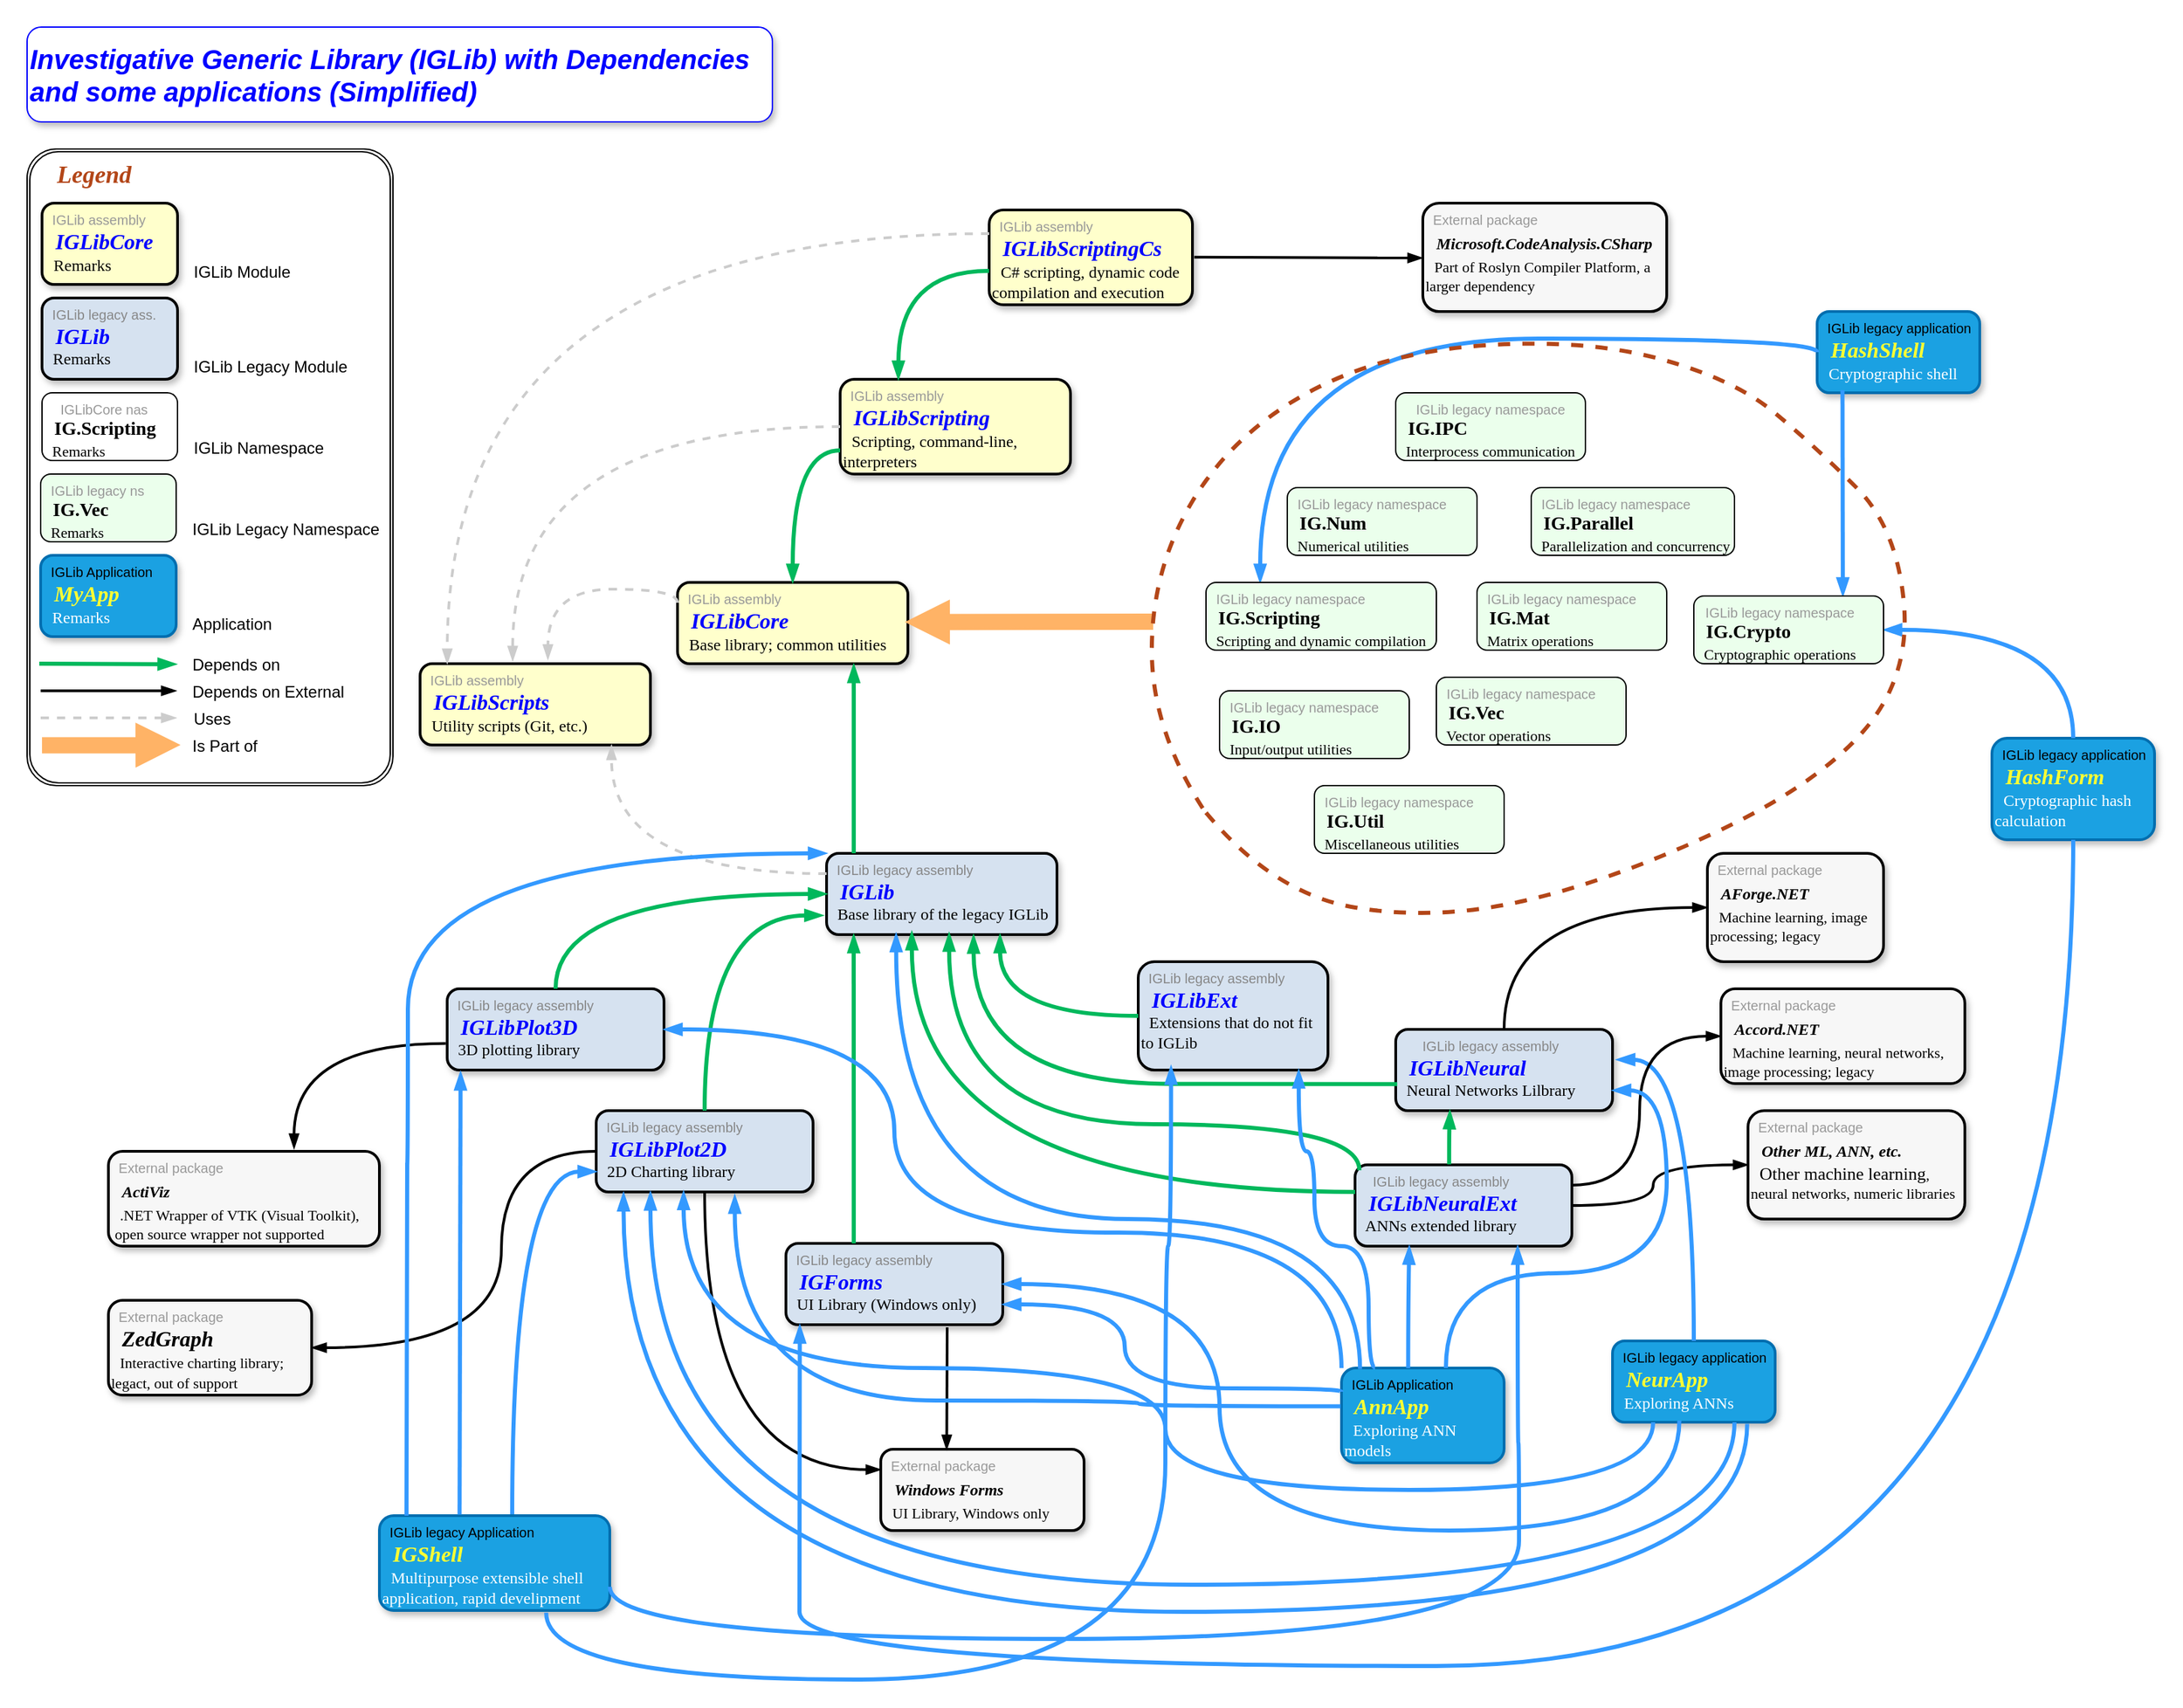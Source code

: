 <mxfile version="24.7.17">
  <diagram name="Page-1" id="dGgqecxT7cXPR3_WFMpN">
    <mxGraphModel dx="1676" dy="1479" grid="1" gridSize="10" guides="1" tooltips="1" connect="0" arrows="1" fold="1" page="0" pageScale="1" pageWidth="827" pageHeight="1169" math="0" shadow="0">
      <root>
        <mxCell id="0" />
        <mxCell id="1" parent="0" />
        <mxCell id="U46B-6vp6unZUhbUO82Z-4" value="" style="rounded=0;whiteSpace=wrap;html=1;fillColor=default;gradientColor=none;gradientDirection=north;strokeColor=none;" vertex="1" parent="1">
          <mxGeometry x="-100" y="-20" width="1610" height="1260" as="geometry" />
        </mxCell>
        <mxCell id="zRIL2eFRyF2cmr7uauDS-49" value="&lt;div style=&quot;font-size: 10px;&quot;&gt;&lt;font color=&quot;#878787&quot;&gt;&amp;nbsp; IGLib legacy assembly&lt;/font&gt;&lt;/div&gt;&lt;div style=&quot;font-size: 16px;&quot;&gt;&lt;span style=&quot;background-color: initial;&quot;&gt;&lt;font face=&quot;Times New Roman&quot; color=&quot;#0000ff&quot; style=&quot;font-size: 16px;&quot;&gt;&lt;b style=&quot;&quot;&gt;&lt;i style=&quot;&quot;&gt;&amp;nbsp; IGLib&lt;/i&gt;&lt;/b&gt;&lt;/font&gt;&lt;/span&gt;&lt;/div&gt;&lt;div style=&quot;&quot;&gt;&lt;font face=&quot;Times New Roman&quot; style=&quot;font-size: 12px;&quot;&gt;&amp;nbsp; Base library of the legacy IGLib&lt;/font&gt;&lt;/div&gt;" style="rounded=1;whiteSpace=wrap;html=1;align=left;verticalAlign=top;gradientColor=none;strokeWidth=2;fillColor=#D6E2F0;shadow=1;" parent="1" vertex="1">
          <mxGeometry x="510" y="610" width="170" height="60" as="geometry" />
        </mxCell>
        <mxCell id="zRIL2eFRyF2cmr7uauDS-50" value="&lt;div style=&quot;font-size: 10px;&quot;&gt;&lt;font color=&quot;#878787&quot;&gt;&amp;nbsp; IGLib legacy assembly&lt;/font&gt;&lt;/div&gt;&lt;div style=&quot;font-size: 16px;&quot;&gt;&lt;span style=&quot;background-color: initial;&quot;&gt;&lt;font face=&quot;Times New Roman&quot; color=&quot;#0000ff&quot; style=&quot;font-size: 16px;&quot;&gt;&lt;b style=&quot;&quot;&gt;&lt;i style=&quot;&quot;&gt;&amp;nbsp; IGLibExt&lt;/i&gt;&lt;/b&gt;&lt;/font&gt;&lt;/span&gt;&lt;/div&gt;&lt;div style=&quot;&quot;&gt;&lt;font face=&quot;Times New Roman&quot; style=&quot;font-size: 12px;&quot;&gt;&amp;nbsp; Extensions that do not fit to IGLib&lt;/font&gt;&lt;/div&gt;" style="rounded=1;whiteSpace=wrap;html=1;align=left;verticalAlign=top;gradientColor=none;strokeWidth=2;fillColor=#D6E2F0;shadow=1;" parent="1" vertex="1">
          <mxGeometry x="740" y="690" width="140" height="80" as="geometry" />
        </mxCell>
        <mxCell id="zRIL2eFRyF2cmr7uauDS-51" value="&lt;div style=&quot;font-size: 10px;&quot;&gt;&lt;font color=&quot;#999999&quot;&gt;&amp;nbsp; IGLib assembly&lt;/font&gt;&lt;/div&gt;&lt;div style=&quot;&quot;&gt;&lt;span style=&quot;background-color: initial;&quot;&gt;&lt;font size=&quot;1&quot; face=&quot;Times New Roman&quot; color=&quot;#0000ff&quot; style=&quot;&quot;&gt;&lt;b style=&quot;&quot;&gt;&lt;i style=&quot;font-size: 16px;&quot;&gt;&amp;nbsp; IGLibScripts&lt;/i&gt;&lt;/b&gt;&lt;/font&gt;&lt;/span&gt;&lt;/div&gt;&lt;div style=&quot;&quot;&gt;&lt;font face=&quot;Times New Roman&quot; style=&quot;font-size: 13px;&quot;&gt;&amp;nbsp; &lt;/font&gt;&lt;font face=&quot;Times New Roman&quot; style=&quot;font-size: 12px;&quot;&gt;Utility scripts (Git, etc.)&lt;/font&gt;&lt;/div&gt;" style="rounded=1;whiteSpace=wrap;html=1;align=left;verticalAlign=top;gradientColor=none;strokeWidth=2;fillColor=#FFFFCC;strokeColor=default;shadow=1;" parent="1" vertex="1">
          <mxGeometry x="210" y="470" width="170" height="60" as="geometry" />
        </mxCell>
        <mxCell id="zRIL2eFRyF2cmr7uauDS-53" value="&lt;div style=&quot;font-size: 10px;&quot;&gt;&lt;font color=&quot;#999999&quot;&gt;&amp;nbsp; IGLib assembly&lt;/font&gt;&lt;/div&gt;&lt;div style=&quot;&quot;&gt;&lt;span style=&quot;background-color: initial;&quot;&gt;&lt;font size=&quot;1&quot; face=&quot;Times New Roman&quot; color=&quot;#0000ff&quot; style=&quot;&quot;&gt;&lt;b style=&quot;&quot;&gt;&lt;i style=&quot;font-size: 16px;&quot;&gt;&amp;nbsp; IGLibCore&lt;/i&gt;&lt;/b&gt;&lt;/font&gt;&lt;/span&gt;&lt;/div&gt;&lt;div style=&quot;&quot;&gt;&lt;font face=&quot;Times New Roman&quot; style=&quot;font-size: 13px;&quot;&gt;&amp;nbsp; &lt;/font&gt;&lt;font face=&quot;Times New Roman&quot; style=&quot;font-size: 12px;&quot;&gt;Base library; common utilities&lt;/font&gt;&lt;/div&gt;" style="rounded=1;whiteSpace=wrap;html=1;align=left;verticalAlign=top;gradientColor=none;strokeWidth=2;fillColor=#FFFFCC;strokeColor=default;shadow=1;" parent="1" vertex="1">
          <mxGeometry x="400" y="410" width="170" height="60" as="geometry" />
        </mxCell>
        <mxCell id="zRIL2eFRyF2cmr7uauDS-55" value="&lt;div style=&quot;font-size: 10px;&quot;&gt;&lt;font color=&quot;#878787&quot;&gt;&amp;nbsp; IGLib legacy assembly&lt;/font&gt;&lt;/div&gt;&lt;div style=&quot;font-size: 16px;&quot;&gt;&lt;span style=&quot;background-color: initial;&quot;&gt;&lt;font face=&quot;Times New Roman&quot; color=&quot;#0000ff&quot; style=&quot;font-size: 16px;&quot;&gt;&lt;b style=&quot;&quot;&gt;&lt;i style=&quot;&quot;&gt;&amp;nbsp; IGForms&lt;/i&gt;&lt;/b&gt;&lt;/font&gt;&lt;/span&gt;&lt;/div&gt;&lt;div style=&quot;&quot;&gt;&lt;font face=&quot;Times New Roman&quot; style=&quot;font-size: 12px;&quot;&gt;&amp;nbsp; UI Library (Windows only)&lt;/font&gt;&lt;/div&gt;" style="rounded=1;whiteSpace=wrap;html=1;align=left;verticalAlign=top;gradientColor=none;strokeWidth=2;fillColor=#D6E2F0;shadow=1;" parent="1" vertex="1">
          <mxGeometry x="480" y="898" width="160" height="60" as="geometry" />
        </mxCell>
        <mxCell id="zRIL2eFRyF2cmr7uauDS-58" value="&lt;div style=&quot;text-align: justify; font-size: 10px;&quot;&gt;&lt;font color=&quot;#999999&quot;&gt;&amp;nbsp; External package&lt;/font&gt;&lt;/div&gt;&lt;div style=&quot;&quot;&gt;&lt;span style=&quot;background-color: initial;&quot;&gt;&lt;font size=&quot;1&quot; face=&quot;Times New Roman&quot; style=&quot;&quot;&gt;&lt;b style=&quot;&quot;&gt;&lt;i style=&quot;font-size: 16px;&quot;&gt;&lt;font color=&quot;#0000ff&quot;&gt;&amp;nbsp;&lt;/font&gt; &lt;/i&gt;&lt;/b&gt;&lt;/font&gt;&lt;/span&gt;&lt;span style=&quot;background-color: initial; font-size: 14px;&quot;&gt;&lt;font face=&quot;Times New Roman&quot;&gt;&lt;b style=&quot;&quot;&gt;&lt;i style=&quot;font-size: 12px;&quot;&gt;Microsoft.CodeAnalysis.CSharp&lt;/i&gt;&lt;/b&gt;&lt;/font&gt;&lt;/span&gt;&lt;/div&gt;&lt;div style=&quot;&quot;&gt;&lt;font face=&quot;Times New Roman&quot; style=&quot;font-size: 13px;&quot;&gt;&amp;nbsp; &lt;/font&gt;&lt;font face=&quot;Times New Roman&quot; style=&quot;font-size: 11px;&quot;&gt;Part of Roslyn Compiler Platform, a larger dependency&lt;/font&gt;&lt;/div&gt;" style="rounded=1;whiteSpace=wrap;html=1;align=left;verticalAlign=top;gradientColor=none;strokeWidth=2;fillColor=#F7F7F7;strokeColor=default;shadow=1;" parent="1" vertex="1">
          <mxGeometry x="950" y="130" width="180" height="80" as="geometry" />
        </mxCell>
        <mxCell id="zRIL2eFRyF2cmr7uauDS-59" value="&lt;div style=&quot;text-align: center; font-size: 10px;&quot;&gt;&lt;font color=&quot;#878787&quot;&gt;&amp;nbsp; IGLib legacy assembly&lt;/font&gt;&lt;/div&gt;&lt;div style=&quot;font-size: 16px;&quot;&gt;&lt;span style=&quot;background-color: initial;&quot;&gt;&lt;font face=&quot;Times New Roman&quot; color=&quot;#0000ff&quot; style=&quot;font-size: 16px;&quot;&gt;&lt;b style=&quot;&quot;&gt;&lt;i style=&quot;&quot;&gt;&amp;nbsp; IGLibNeural&lt;/i&gt;&lt;/b&gt;&lt;/font&gt;&lt;/span&gt;&lt;/div&gt;&lt;div style=&quot;&quot;&gt;&lt;font face=&quot;Times New Roman&quot; style=&quot;font-size: 12px;&quot;&gt;&amp;nbsp; Neural Networks Lilbrary&lt;/font&gt;&lt;/div&gt;" style="rounded=1;whiteSpace=wrap;html=1;align=left;verticalAlign=top;gradientColor=none;strokeWidth=2;fillColor=#D6E2F0;shadow=1;" parent="1" vertex="1">
          <mxGeometry x="930" y="740" width="160" height="60" as="geometry" />
        </mxCell>
        <mxCell id="zRIL2eFRyF2cmr7uauDS-60" value="&lt;div style=&quot;text-align: center; font-size: 10px;&quot;&gt;&lt;font color=&quot;#878787&quot;&gt;&amp;nbsp; IGLib legacy assembly&lt;/font&gt;&lt;/div&gt;&lt;div style=&quot;font-size: 16px;&quot;&gt;&lt;span style=&quot;background-color: initial;&quot;&gt;&lt;font face=&quot;Times New Roman&quot; color=&quot;#0000ff&quot; style=&quot;font-size: 16px;&quot;&gt;&lt;b style=&quot;&quot;&gt;&lt;i style=&quot;&quot;&gt;&amp;nbsp; IGLibNeuralExt&lt;/i&gt;&lt;/b&gt;&lt;/font&gt;&lt;/span&gt;&lt;/div&gt;&lt;div style=&quot;&quot;&gt;&lt;font face=&quot;Times New Roman&quot; style=&quot;font-size: 12px;&quot;&gt;&amp;nbsp; ANNs extended library&lt;/font&gt;&lt;/div&gt;" style="rounded=1;whiteSpace=wrap;html=1;align=left;verticalAlign=top;gradientColor=none;strokeWidth=2;fillColor=#D6E2F0;shadow=1;" parent="1" vertex="1">
          <mxGeometry x="900" y="840" width="160" height="60" as="geometry" />
        </mxCell>
        <mxCell id="zRIL2eFRyF2cmr7uauDS-61" value="&lt;div style=&quot;text-align: center; font-size: 10px;&quot;&gt;&lt;font color=&quot;#878787&quot;&gt;&amp;nbsp; IGLib legacy assembly&lt;/font&gt;&lt;/div&gt;&lt;div style=&quot;font-size: 16px;&quot;&gt;&lt;span style=&quot;background-color: initial;&quot;&gt;&lt;font face=&quot;Times New Roman&quot; color=&quot;#0000ff&quot; style=&quot;font-size: 16px;&quot;&gt;&lt;b style=&quot;&quot;&gt;&lt;i style=&quot;&quot;&gt;&amp;nbsp; IGLibPlot2D&lt;/i&gt;&lt;/b&gt;&lt;/font&gt;&lt;/span&gt;&lt;/div&gt;&lt;div style=&quot;&quot;&gt;&lt;font face=&quot;Times New Roman&quot; style=&quot;font-size: 12px;&quot;&gt;&amp;nbsp; 2D Charting library&lt;/font&gt;&lt;/div&gt;" style="rounded=1;whiteSpace=wrap;html=1;align=left;verticalAlign=top;gradientColor=none;strokeWidth=2;fillColor=#D6E2F0;shadow=1;" parent="1" vertex="1">
          <mxGeometry x="340" y="800" width="160" height="60" as="geometry" />
        </mxCell>
        <mxCell id="zRIL2eFRyF2cmr7uauDS-62" value="&lt;div style=&quot;text-align: center; font-size: 10px;&quot;&gt;&lt;font color=&quot;#878787&quot;&gt;&amp;nbsp; IGLib legacy assembly&lt;/font&gt;&lt;/div&gt;&lt;div style=&quot;font-size: 16px;&quot;&gt;&lt;span style=&quot;background-color: initial;&quot;&gt;&lt;font face=&quot;Times New Roman&quot; color=&quot;#0000ff&quot; style=&quot;font-size: 16px;&quot;&gt;&lt;b style=&quot;&quot;&gt;&lt;i style=&quot;&quot;&gt;&amp;nbsp; IGLibPlot3D&lt;/i&gt;&lt;/b&gt;&lt;/font&gt;&lt;/span&gt;&lt;/div&gt;&lt;div style=&quot;&quot;&gt;&lt;font face=&quot;Times New Roman&quot; style=&quot;font-size: 12px;&quot;&gt;&amp;nbsp; 3D plotting library&lt;/font&gt;&lt;/div&gt;" style="rounded=1;whiteSpace=wrap;html=1;align=left;verticalAlign=top;gradientColor=none;strokeWidth=2;fillColor=#D6E2F0;shadow=1;" parent="1" vertex="1">
          <mxGeometry x="230" y="710" width="160" height="60" as="geometry" />
        </mxCell>
        <mxCell id="zRIL2eFRyF2cmr7uauDS-65" value="&lt;div style=&quot;font-size: 10px;&quot;&gt;&lt;font color=&quot;#999999&quot;&gt;&amp;nbsp; IGLib assembly&lt;/font&gt;&lt;/div&gt;&lt;div style=&quot;&quot;&gt;&lt;span style=&quot;background-color: initial;&quot;&gt;&lt;font size=&quot;1&quot; face=&quot;Times New Roman&quot; color=&quot;#0000ff&quot; style=&quot;&quot;&gt;&lt;b style=&quot;&quot;&gt;&lt;i style=&quot;font-size: 16px;&quot;&gt;&amp;nbsp; IGLibScripting&lt;/i&gt;&lt;/b&gt;&lt;/font&gt;&lt;/span&gt;&lt;/div&gt;&lt;div style=&quot;&quot;&gt;&lt;font face=&quot;Times New Roman&quot; style=&quot;font-size: 13px;&quot;&gt;&amp;nbsp; &lt;/font&gt;&lt;font face=&quot;Times New Roman&quot; style=&quot;font-size: 12px;&quot;&gt;Scripting, command-line, interpreters&amp;nbsp;&lt;/font&gt;&lt;/div&gt;" style="rounded=1;whiteSpace=wrap;html=1;align=left;verticalAlign=top;gradientColor=none;strokeWidth=2;fillColor=#FFFFCC;strokeColor=default;shadow=1;" parent="1" vertex="1">
          <mxGeometry x="520" y="260" width="170" height="70" as="geometry" />
        </mxCell>
        <mxCell id="zRIL2eFRyF2cmr7uauDS-84" value="&lt;div style=&quot;font-size: 10px;&quot;&gt;&lt;font color=&quot;#999999&quot;&gt;&amp;nbsp; IGLib assembly&lt;/font&gt;&lt;/div&gt;&lt;div style=&quot;&quot;&gt;&lt;span style=&quot;background-color: initial;&quot;&gt;&lt;font size=&quot;1&quot; face=&quot;Times New Roman&quot; color=&quot;#0000ff&quot; style=&quot;&quot;&gt;&lt;b style=&quot;&quot;&gt;&lt;i style=&quot;font-size: 16px;&quot;&gt;&amp;nbsp; IGLibScriptingCs&lt;/i&gt;&lt;/b&gt;&lt;/font&gt;&lt;/span&gt;&lt;/div&gt;&lt;div style=&quot;&quot;&gt;&lt;font face=&quot;Times New Roman&quot; style=&quot;font-size: 13px;&quot;&gt;&amp;nbsp; &lt;/font&gt;&lt;font face=&quot;Times New Roman&quot; style=&quot;font-size: 12px;&quot;&gt;C# scripting, dynamic code compilation and execution&lt;/font&gt;&lt;/div&gt;" style="rounded=1;whiteSpace=wrap;html=1;align=left;verticalAlign=top;gradientColor=none;strokeWidth=2;fillColor=#FFFFCC;strokeColor=default;shadow=1;" parent="1" vertex="1">
          <mxGeometry x="630" y="135" width="150" height="70" as="geometry" />
        </mxCell>
        <mxCell id="zRIL2eFRyF2cmr7uauDS-91" value="" style="endArrow=blockThin;html=1;rounded=0;edgeStyle=orthogonalEdgeStyle;elbow=vertical;curved=1;strokeWidth=3;strokeColor=#00B85C;endFill=1;exitX=0;exitY=0.75;exitDx=0;exitDy=0;entryX=0.5;entryY=0;entryDx=0;entryDy=0;" parent="1" source="zRIL2eFRyF2cmr7uauDS-65" target="zRIL2eFRyF2cmr7uauDS-53" edge="1">
          <mxGeometry width="50" height="50" relative="1" as="geometry">
            <mxPoint x="516" y="169.6" as="sourcePoint" />
            <mxPoint x="320" y="170" as="targetPoint" />
            <Array as="points">
              <mxPoint x="485" y="313" />
            </Array>
          </mxGeometry>
        </mxCell>
        <mxCell id="zRIL2eFRyF2cmr7uauDS-92" value="" style="endArrow=blockThin;html=1;rounded=0;edgeStyle=orthogonalEdgeStyle;elbow=vertical;curved=1;strokeWidth=2;strokeColor=#CCCCCC;endFill=1;dashed=1;entryX=0.555;entryY=-0.052;entryDx=0;entryDy=0;exitX=0;exitY=0.25;exitDx=0;exitDy=0;entryPerimeter=0;" parent="1" source="zRIL2eFRyF2cmr7uauDS-53" target="zRIL2eFRyF2cmr7uauDS-51" edge="1">
          <mxGeometry width="50" height="50" relative="1" as="geometry">
            <mxPoint x="320" y="417" as="sourcePoint" />
            <mxPoint x="250" y="417" as="targetPoint" />
            <Array as="points">
              <mxPoint x="304" y="415" />
            </Array>
          </mxGeometry>
        </mxCell>
        <mxCell id="zRIL2eFRyF2cmr7uauDS-95" value="" style="endArrow=blockThin;html=1;rounded=0;edgeStyle=orthogonalEdgeStyle;elbow=vertical;curved=1;strokeWidth=2;strokeColor=#000000;endFill=1;exitX=0.5;exitY=0;exitDx=0;exitDy=0;entryX=0;entryY=0.5;entryDx=0;entryDy=0;" parent="1" source="zRIL2eFRyF2cmr7uauDS-59" target="zRIL2eFRyF2cmr7uauDS-104" edge="1">
          <mxGeometry width="50" height="50" relative="1" as="geometry">
            <mxPoint x="1090" y="730" as="sourcePoint" />
            <mxPoint x="1160" y="660" as="targetPoint" />
            <Array as="points">
              <mxPoint x="1010" y="650" />
            </Array>
          </mxGeometry>
        </mxCell>
        <mxCell id="zRIL2eFRyF2cmr7uauDS-97" value="" style="endArrow=blockThin;html=1;rounded=0;edgeStyle=orthogonalEdgeStyle;elbow=vertical;curved=1;strokeWidth=3;strokeColor=#00B85C;endFill=1;entryX=0.25;entryY=0;entryDx=0;entryDy=0;exitX=-0.001;exitY=0.642;exitDx=0;exitDy=0;exitPerimeter=0;" parent="1" source="zRIL2eFRyF2cmr7uauDS-84" target="zRIL2eFRyF2cmr7uauDS-65" edge="1">
          <mxGeometry width="50" height="50" relative="1" as="geometry">
            <mxPoint x="610" y="180" as="sourcePoint" />
            <mxPoint x="570" y="250" as="targetPoint" />
            <Array as="points">
              <mxPoint x="563" y="180" />
              <mxPoint x="563" y="260" />
            </Array>
          </mxGeometry>
        </mxCell>
        <mxCell id="zRIL2eFRyF2cmr7uauDS-98" value="" style="endArrow=blockThin;html=1;rounded=0;edgeStyle=orthogonalEdgeStyle;elbow=vertical;curved=1;strokeWidth=2;strokeColor=#CCCCCC;endFill=1;dashed=1;exitX=0;exitY=0.5;exitDx=0;exitDy=0;entryX=0.402;entryY=-0.034;entryDx=0;entryDy=0;entryPerimeter=0;" parent="1" source="zRIL2eFRyF2cmr7uauDS-65" target="zRIL2eFRyF2cmr7uauDS-51" edge="1">
          <mxGeometry width="50" height="50" relative="1" as="geometry">
            <mxPoint x="363" y="420" as="sourcePoint" />
            <mxPoint x="280" y="470" as="targetPoint" />
          </mxGeometry>
        </mxCell>
        <mxCell id="zRIL2eFRyF2cmr7uauDS-99" value="" style="endArrow=blockThin;html=1;rounded=0;edgeStyle=orthogonalEdgeStyle;elbow=vertical;curved=1;strokeWidth=2;strokeColor=#CCCCCC;endFill=1;dashed=1;exitX=0;exitY=0.25;exitDx=0;exitDy=0;entryX=0.118;entryY=0;entryDx=0;entryDy=0;entryPerimeter=0;" parent="1" source="zRIL2eFRyF2cmr7uauDS-84" target="zRIL2eFRyF2cmr7uauDS-51" edge="1">
          <mxGeometry width="50" height="50" relative="1" as="geometry">
            <mxPoint x="516.86" y="186.02" as="sourcePoint" />
            <mxPoint x="274.86" y="374.02" as="targetPoint" />
          </mxGeometry>
        </mxCell>
        <mxCell id="zRIL2eFRyF2cmr7uauDS-100" value="" style="endArrow=blockThin;html=1;rounded=0;edgeStyle=orthogonalEdgeStyle;elbow=vertical;curved=1;strokeWidth=2;strokeColor=#CCCCCC;endFill=1;dashed=1;entryX=0.831;entryY=1.001;entryDx=0;entryDy=0;entryPerimeter=0;exitX=0;exitY=0.25;exitDx=0;exitDy=0;" parent="1" source="zRIL2eFRyF2cmr7uauDS-49" target="zRIL2eFRyF2cmr7uauDS-51" edge="1">
          <mxGeometry width="50" height="50" relative="1" as="geometry">
            <mxPoint x="270" y="690" as="sourcePoint" />
            <mxPoint x="230" y="585" as="targetPoint" />
            <Array as="points">
              <mxPoint x="351" y="625" />
            </Array>
          </mxGeometry>
        </mxCell>
        <mxCell id="zRIL2eFRyF2cmr7uauDS-102" value="" style="endArrow=blockThin;html=1;rounded=0;edgeStyle=orthogonalEdgeStyle;elbow=vertical;curved=1;strokeWidth=3;strokeColor=#00B85C;endFill=1;exitX=0;exitY=0.5;exitDx=0;exitDy=0;entryX=0.75;entryY=1;entryDx=0;entryDy=0;" parent="1" source="zRIL2eFRyF2cmr7uauDS-50" target="zRIL2eFRyF2cmr7uauDS-49" edge="1">
          <mxGeometry width="50" height="50" relative="1" as="geometry">
            <mxPoint x="730" y="760" as="sourcePoint" />
            <mxPoint x="620" y="690" as="targetPoint" />
            <Array as="points">
              <mxPoint x="638" y="730" />
              <mxPoint x="638" y="670" />
            </Array>
          </mxGeometry>
        </mxCell>
        <mxCell id="zRIL2eFRyF2cmr7uauDS-103" value="&lt;div style=&quot;text-align: justify; font-size: 10px;&quot;&gt;&lt;font color=&quot;#999999&quot;&gt;&amp;nbsp; External package&lt;/font&gt;&lt;/div&gt;&lt;div style=&quot;&quot;&gt;&lt;span style=&quot;background-color: initial;&quot;&gt;&lt;font size=&quot;1&quot; face=&quot;Times New Roman&quot; style=&quot;&quot;&gt;&lt;b style=&quot;&quot;&gt;&lt;i style=&quot;font-size: 16px;&quot;&gt;&lt;font color=&quot;#0000ff&quot;&gt;&amp;nbsp;&lt;/font&gt; &lt;/i&gt;&lt;/b&gt;&lt;/font&gt;&lt;/span&gt;&lt;span style=&quot;background-color: initial; font-size: 14px;&quot;&gt;&lt;font face=&quot;Times New Roman&quot;&gt;&lt;b style=&quot;&quot;&gt;&lt;i style=&quot;font-size: 12px;&quot;&gt;Accord.NET&lt;/i&gt;&lt;/b&gt;&lt;/font&gt;&lt;/span&gt;&lt;/div&gt;&lt;div style=&quot;&quot;&gt;&lt;font face=&quot;Times New Roman&quot; style=&quot;font-size: 13px;&quot;&gt;&amp;nbsp; &lt;/font&gt;&lt;font face=&quot;Times New Roman&quot; style=&quot;font-size: 11px;&quot;&gt;Machine learning, neural networks, image processing; legacy&lt;/font&gt;&lt;/div&gt;" style="rounded=1;whiteSpace=wrap;html=1;align=left;verticalAlign=top;gradientColor=none;strokeWidth=2;fillColor=#F7F7F7;strokeColor=default;shadow=1;" parent="1" vertex="1">
          <mxGeometry x="1170" y="710" width="180" height="70" as="geometry" />
        </mxCell>
        <mxCell id="zRIL2eFRyF2cmr7uauDS-105" value="" style="endArrow=blockThin;html=1;rounded=0;edgeStyle=orthogonalEdgeStyle;elbow=vertical;curved=1;strokeWidth=3;strokeColor=#00B85C;endFill=1;entryX=0.532;entryY=0.982;entryDx=0;entryDy=0;entryPerimeter=0;exitX=0.02;exitY=0.067;exitDx=0;exitDy=0;exitPerimeter=0;" parent="1" source="zRIL2eFRyF2cmr7uauDS-60" target="zRIL2eFRyF2cmr7uauDS-49" edge="1">
          <mxGeometry width="50" height="50" relative="1" as="geometry">
            <mxPoint x="860" y="840" as="sourcePoint" />
            <mxPoint x="810" y="800" as="targetPoint" />
            <Array as="points">
              <mxPoint x="903" y="810" />
              <mxPoint x="600" y="810" />
            </Array>
          </mxGeometry>
        </mxCell>
        <mxCell id="zRIL2eFRyF2cmr7uauDS-106" value="" style="endArrow=blockThin;html=1;rounded=0;edgeStyle=orthogonalEdgeStyle;elbow=vertical;curved=1;strokeWidth=3;strokeColor=#00B85C;endFill=1;entryX=0.638;entryY=1.007;entryDx=0;entryDy=0;entryPerimeter=0;exitX=0.007;exitY=0.673;exitDx=0;exitDy=0;exitPerimeter=0;" parent="1" source="zRIL2eFRyF2cmr7uauDS-59" target="zRIL2eFRyF2cmr7uauDS-49" edge="1">
          <mxGeometry width="50" height="50" relative="1" as="geometry">
            <mxPoint x="940.36" y="884.08" as="sourcePoint" />
            <mxPoint x="600.36" y="710.08" as="targetPoint" />
            <Array as="points">
              <mxPoint x="910" y="780" />
              <mxPoint x="622" y="780" />
            </Array>
          </mxGeometry>
        </mxCell>
        <mxCell id="zRIL2eFRyF2cmr7uauDS-107" value="" style="endArrow=blockThin;html=1;rounded=0;edgeStyle=orthogonalEdgeStyle;elbow=vertical;curved=1;strokeWidth=3;strokeColor=#00B85C;endFill=1;entryX=0.25;entryY=1;entryDx=0;entryDy=0;exitX=0.434;exitY=-0.007;exitDx=0;exitDy=0;exitPerimeter=0;" parent="1" source="zRIL2eFRyF2cmr7uauDS-60" target="zRIL2eFRyF2cmr7uauDS-59" edge="1">
          <mxGeometry width="50" height="50" relative="1" as="geometry">
            <mxPoint x="1019.56" y="845" as="sourcePoint" />
            <mxPoint x="1019.52" y="815" as="targetPoint" />
            <Array as="points" />
          </mxGeometry>
        </mxCell>
        <mxCell id="zRIL2eFRyF2cmr7uauDS-110" value="" style="endArrow=blockThin;html=1;rounded=0;edgeStyle=orthogonalEdgeStyle;elbow=vertical;curved=1;strokeWidth=3;strokeColor=#00B85C;endFill=1;entryX=0.37;entryY=0.965;entryDx=0;entryDy=0;entryPerimeter=0;exitX=0;exitY=0.333;exitDx=0;exitDy=0;exitPerimeter=0;" parent="1" source="zRIL2eFRyF2cmr7uauDS-60" target="zRIL2eFRyF2cmr7uauDS-49" edge="1">
          <mxGeometry width="50" height="50" relative="1" as="geometry">
            <mxPoint x="880" y="860" as="sourcePoint" />
            <mxPoint x="580" y="680" as="targetPoint" />
            <Array as="points">
              <mxPoint x="573" y="860" />
            </Array>
          </mxGeometry>
        </mxCell>
        <mxCell id="zRIL2eFRyF2cmr7uauDS-111" value="&lt;div style=&quot;text-align: justify; font-size: 10px;&quot;&gt;&lt;font color=&quot;#999999&quot;&gt;&amp;nbsp; External package&lt;/font&gt;&lt;/div&gt;&lt;div style=&quot;&quot;&gt;&lt;span style=&quot;background-color: initial;&quot;&gt;&lt;font size=&quot;1&quot; face=&quot;Times New Roman&quot; style=&quot;&quot;&gt;&lt;b style=&quot;&quot;&gt;&lt;i style=&quot;font-size: 16px;&quot;&gt;&lt;font color=&quot;#0000ff&quot;&gt;&amp;nbsp;&lt;/font&gt; &lt;/i&gt;&lt;/b&gt;&lt;/font&gt;&lt;/span&gt;&lt;span style=&quot;background-color: initial; font-size: 14px;&quot;&gt;&lt;font face=&quot;Times New Roman&quot;&gt;&lt;b style=&quot;&quot;&gt;&lt;i style=&quot;font-size: 12px;&quot;&gt;Windows Forms&lt;/i&gt;&lt;/b&gt;&lt;/font&gt;&lt;/span&gt;&lt;/div&gt;&lt;div style=&quot;&quot;&gt;&lt;font face=&quot;Times New Roman&quot; style=&quot;font-size: 13px;&quot;&gt;&amp;nbsp; &lt;/font&gt;&lt;font face=&quot;Times New Roman&quot; style=&quot;font-size: 11px;&quot;&gt;UI Library, Windows only&lt;/font&gt;&lt;/div&gt;" style="rounded=1;whiteSpace=wrap;html=1;align=left;verticalAlign=top;gradientColor=none;strokeWidth=2;fillColor=#F7F7F7;strokeColor=default;shadow=1;" parent="1" vertex="1">
          <mxGeometry x="550" y="1050" width="150" height="60" as="geometry" />
        </mxCell>
        <mxCell id="zRIL2eFRyF2cmr7uauDS-113" value="" style="endArrow=blockThin;html=1;rounded=0;edgeStyle=orthogonalEdgeStyle;elbow=vertical;curved=1;strokeWidth=2;strokeColor=#000000;endFill=1;entryX=0.324;entryY=0.006;entryDx=0;entryDy=0;entryPerimeter=0;" parent="1" target="zRIL2eFRyF2cmr7uauDS-111" edge="1">
          <mxGeometry width="50" height="50" relative="1" as="geometry">
            <mxPoint x="599" y="960" as="sourcePoint" />
            <mxPoint x="599" y="1020" as="targetPoint" />
            <Array as="points">
              <mxPoint x="599" y="1006" />
              <mxPoint x="599" y="1006" />
            </Array>
          </mxGeometry>
        </mxCell>
        <mxCell id="zRIL2eFRyF2cmr7uauDS-114" value="" style="endArrow=blockThin;html=1;rounded=0;edgeStyle=orthogonalEdgeStyle;elbow=vertical;curved=1;strokeWidth=2;strokeColor=#000000;endFill=1;exitX=0.5;exitY=1;exitDx=0;exitDy=0;entryX=0;entryY=0.25;entryDx=0;entryDy=0;" parent="1" source="zRIL2eFRyF2cmr7uauDS-61" target="zRIL2eFRyF2cmr7uauDS-111" edge="1">
          <mxGeometry width="50" height="50" relative="1" as="geometry">
            <mxPoint x="440" y="880" as="sourcePoint" />
            <mxPoint x="520" y="1070" as="targetPoint" />
            <Array as="points">
              <mxPoint x="420" y="1065" />
            </Array>
          </mxGeometry>
        </mxCell>
        <mxCell id="zRIL2eFRyF2cmr7uauDS-118" value="" style="endArrow=blockThin;html=1;rounded=0;edgeStyle=orthogonalEdgeStyle;elbow=vertical;curved=1;strokeWidth=3;strokeColor=#00B85C;endFill=1;entryX=0;entryY=0.5;entryDx=0;entryDy=0;exitX=0.5;exitY=0;exitDx=0;exitDy=0;" parent="1" source="zRIL2eFRyF2cmr7uauDS-62" target="zRIL2eFRyF2cmr7uauDS-49" edge="1">
          <mxGeometry width="50" height="50" relative="1" as="geometry">
            <mxPoint x="390" y="660" as="sourcePoint" />
            <mxPoint x="391" y="540" as="targetPoint" />
            <Array as="points">
              <mxPoint x="310" y="640" />
            </Array>
          </mxGeometry>
        </mxCell>
        <mxCell id="zRIL2eFRyF2cmr7uauDS-119" value="" style="endArrow=blockThin;html=1;rounded=0;edgeStyle=orthogonalEdgeStyle;elbow=vertical;curved=1;strokeWidth=3;strokeColor=#00B85C;endFill=1;entryX=-0.016;entryY=0.764;entryDx=0;entryDy=0;entryPerimeter=0;exitX=0.5;exitY=0;exitDx=0;exitDy=0;" parent="1" source="zRIL2eFRyF2cmr7uauDS-61" target="zRIL2eFRyF2cmr7uauDS-49" edge="1">
          <mxGeometry width="50" height="50" relative="1" as="geometry">
            <mxPoint x="430" y="780" as="sourcePoint" />
            <mxPoint x="560" y="720" as="targetPoint" />
            <Array as="points">
              <mxPoint x="420" y="656" />
            </Array>
          </mxGeometry>
        </mxCell>
        <mxCell id="zRIL2eFRyF2cmr7uauDS-123" value="" style="endArrow=blockThin;html=1;rounded=0;edgeStyle=orthogonalEdgeStyle;elbow=vertical;curved=1;strokeWidth=2;strokeColor=#000000;endFill=1;entryX=-0.001;entryY=0.506;entryDx=0;entryDy=0;entryPerimeter=0;exitX=1.009;exitY=0.498;exitDx=0;exitDy=0;exitPerimeter=0;" parent="1" source="zRIL2eFRyF2cmr7uauDS-84" target="zRIL2eFRyF2cmr7uauDS-58" edge="1">
          <mxGeometry width="50" height="50" relative="1" as="geometry">
            <mxPoint x="791" y="170" as="sourcePoint" />
            <mxPoint x="930" y="169.71" as="targetPoint" />
          </mxGeometry>
        </mxCell>
        <mxCell id="zRIL2eFRyF2cmr7uauDS-125" value="" style="endArrow=blockThin;html=1;rounded=0;edgeStyle=orthogonalEdgeStyle;elbow=vertical;curved=1;strokeWidth=3;strokeColor=#00B85C;endFill=1;exitX=0.313;exitY=0;exitDx=0;exitDy=0;exitPerimeter=0;" parent="1" source="zRIL2eFRyF2cmr7uauDS-55" edge="1">
          <mxGeometry width="50" height="50" relative="1" as="geometry">
            <mxPoint x="530" y="870" as="sourcePoint" />
            <mxPoint x="530" y="670" as="targetPoint" />
            <Array as="points" />
          </mxGeometry>
        </mxCell>
        <mxCell id="zRIL2eFRyF2cmr7uauDS-126" value="&lt;div style=&quot;text-align: justify; font-size: 10px;&quot;&gt;&lt;font color=&quot;#999999&quot;&gt;&amp;nbsp; External package&lt;/font&gt;&lt;/div&gt;&lt;div style=&quot;&quot;&gt;&lt;span style=&quot;background-color: initial;&quot;&gt;&lt;font size=&quot;1&quot; face=&quot;Times New Roman&quot; style=&quot;&quot;&gt;&lt;b style=&quot;&quot;&gt;&lt;i style=&quot;font-size: 16px;&quot;&gt;&lt;font color=&quot;#0000ff&quot;&gt;&amp;nbsp;&lt;/font&gt; &lt;/i&gt;&lt;/b&gt;&lt;/font&gt;&lt;/span&gt;&lt;span style=&quot;background-color: initial; font-size: 14px;&quot;&gt;&lt;font face=&quot;Times New Roman&quot;&gt;&lt;b style=&quot;&quot;&gt;&lt;i style=&quot;font-size: 12px;&quot;&gt;ActiViz&lt;/i&gt;&lt;/b&gt;&lt;/font&gt;&lt;/span&gt;&lt;/div&gt;&lt;div style=&quot;&quot;&gt;&lt;font face=&quot;Times New Roman&quot; style=&quot;font-size: 13px;&quot;&gt;&amp;nbsp; &lt;/font&gt;&lt;font face=&quot;Times New Roman&quot; style=&quot;font-size: 11px;&quot;&gt;.NET Wrapper of VTK (Visual Toolkit),&lt;/font&gt;&lt;/div&gt;&lt;div style=&quot;&quot;&gt;&lt;font face=&quot;Times New Roman&quot; style=&quot;font-size: 11px;&quot;&gt;&amp;nbsp;open source wrapper not supported&lt;/font&gt;&lt;/div&gt;" style="rounded=1;whiteSpace=wrap;html=1;align=left;verticalAlign=top;gradientColor=none;strokeWidth=2;fillColor=#F7F7F7;strokeColor=default;shadow=1;" parent="1" vertex="1">
          <mxGeometry x="-20" y="830" width="200" height="70" as="geometry" />
        </mxCell>
        <mxCell id="zRIL2eFRyF2cmr7uauDS-127" value="" style="endArrow=blockThin;html=1;rounded=0;edgeStyle=orthogonalEdgeStyle;elbow=vertical;curved=1;strokeWidth=2;strokeColor=#000000;endFill=1;entryX=0.685;entryY=-0.028;entryDx=0;entryDy=0;entryPerimeter=0;exitX=-0.007;exitY=0.673;exitDx=0;exitDy=0;exitPerimeter=0;" parent="1" source="zRIL2eFRyF2cmr7uauDS-62" target="zRIL2eFRyF2cmr7uauDS-126" edge="1">
          <mxGeometry width="50" height="50" relative="1" as="geometry">
            <mxPoint x="220" y="750" as="sourcePoint" />
            <mxPoint x="120" y="770" as="targetPoint" />
            <Array as="points">
              <mxPoint x="117" y="750" />
            </Array>
          </mxGeometry>
        </mxCell>
        <mxCell id="zRIL2eFRyF2cmr7uauDS-129" value="&lt;div style=&quot;font-size: 10px;&quot;&gt;&lt;font color=&quot;#000000&quot;&gt;&amp;nbsp; IGLib legacy application&lt;/font&gt;&lt;/div&gt;&lt;div style=&quot;&quot;&gt;&lt;span style=&quot;background-color: initial;&quot;&gt;&lt;font color=&quot;#ffff33&quot; size=&quot;1&quot; face=&quot;Times New Roman&quot; style=&quot;&quot;&gt;&lt;b style=&quot;&quot;&gt;&lt;i style=&quot;font-size: 16px;&quot;&gt;&amp;nbsp; NeurApp&lt;/i&gt;&lt;/b&gt;&lt;/font&gt;&lt;/span&gt;&lt;/div&gt;&lt;div style=&quot;&quot;&gt;&lt;font face=&quot;Times New Roman&quot; style=&quot;font-size: 13px;&quot;&gt;&amp;nbsp; &lt;/font&gt;&lt;font face=&quot;Times New Roman&quot; style=&quot;font-size: 12px;&quot;&gt;Exploring ANNs&lt;/font&gt;&lt;/div&gt;" style="rounded=1;whiteSpace=wrap;html=1;align=left;verticalAlign=top;strokeWidth=2;fillColor=#1ba1e2;strokeColor=#006EAF;shadow=1;fontColor=#ffffff;" parent="1" vertex="1">
          <mxGeometry x="1090" y="970" width="120" height="60" as="geometry" />
        </mxCell>
        <mxCell id="zRIL2eFRyF2cmr7uauDS-149" value="" style="endArrow=blockThin;html=1;rounded=0;edgeStyle=orthogonalEdgeStyle;elbow=vertical;curved=1;strokeWidth=3;strokeColor=#00B85C;endFill=1;exitX=0.118;exitY=0;exitDx=0;exitDy=0;exitPerimeter=0;entryX=0.765;entryY=1.009;entryDx=0;entryDy=0;entryPerimeter=0;" parent="1" source="zRIL2eFRyF2cmr7uauDS-49" target="zRIL2eFRyF2cmr7uauDS-53" edge="1">
          <mxGeometry width="50" height="50" relative="1" as="geometry">
            <mxPoint x="530.04" y="600.36" as="sourcePoint" />
            <mxPoint x="530" y="510" as="targetPoint" />
            <Array as="points" />
          </mxGeometry>
        </mxCell>
        <mxCell id="zRIL2eFRyF2cmr7uauDS-150" value="" style="endArrow=blockThin;html=1;rounded=0;edgeStyle=orthogonalEdgeStyle;elbow=vertical;curved=1;strokeWidth=2;strokeColor=#FFB366;endFill=1;entryX=1.008;entryY=0.681;entryDx=0;entryDy=0;entryPerimeter=0;shape=arrow;fillColor=#FFB366;" parent="1" edge="1">
          <mxGeometry width="50" height="50" relative="1" as="geometry">
            <mxPoint x="750" y="439" as="sourcePoint" />
            <mxPoint x="570.0" y="439.29" as="targetPoint" />
            <Array as="points" />
          </mxGeometry>
        </mxCell>
        <mxCell id="zRIL2eFRyF2cmr7uauDS-155" value="&lt;div style=&quot;font-size: 10px;&quot;&gt;&lt;font color=&quot;#000000&quot;&gt;&amp;nbsp; IGLib Application&lt;/font&gt;&lt;/div&gt;&lt;div style=&quot;&quot;&gt;&lt;span style=&quot;background-color: initial;&quot;&gt;&lt;font color=&quot;#ffff33&quot; size=&quot;1&quot; face=&quot;Times New Roman&quot; style=&quot;&quot;&gt;&lt;b style=&quot;&quot;&gt;&lt;i style=&quot;font-size: 16px;&quot;&gt;&amp;nbsp; AnnApp&lt;/i&gt;&lt;/b&gt;&lt;/font&gt;&lt;/span&gt;&lt;/div&gt;&lt;div style=&quot;&quot;&gt;&lt;font face=&quot;Times New Roman&quot; style=&quot;font-size: 13px;&quot;&gt;&amp;nbsp; &lt;/font&gt;&lt;font face=&quot;Times New Roman&quot; style=&quot;font-size: 12px;&quot;&gt;Exploring ANN models&lt;/font&gt;&lt;/div&gt;" style="rounded=1;whiteSpace=wrap;html=1;align=left;verticalAlign=top;strokeWidth=2;fillColor=#1ba1e2;strokeColor=#006EAF;shadow=1;fontColor=#ffffff;" parent="1" vertex="1">
          <mxGeometry x="890" y="990" width="120" height="70" as="geometry" />
        </mxCell>
        <mxCell id="zRIL2eFRyF2cmr7uauDS-156" value="&lt;div style=&quot;text-align: justify; font-size: 10px;&quot;&gt;&lt;font color=&quot;#999999&quot;&gt;&amp;nbsp; External package&lt;/font&gt;&lt;/div&gt;&lt;div style=&quot;&quot;&gt;&lt;span style=&quot;background-color: initial;&quot;&gt;&lt;font size=&quot;1&quot; face=&quot;Times New Roman&quot; style=&quot;&quot;&gt;&lt;b style=&quot;&quot;&gt;&lt;i style=&quot;font-size: 16px;&quot;&gt;&lt;font color=&quot;#0000ff&quot;&gt;&amp;nbsp;&lt;/font&gt; &lt;/i&gt;&lt;/b&gt;&lt;/font&gt;&lt;/span&gt;&lt;span style=&quot;background-color: initial; font-size: 14px;&quot;&gt;&lt;font face=&quot;Times New Roman&quot;&gt;&lt;b style=&quot;&quot;&gt;&lt;i style=&quot;font-size: 12px;&quot;&gt;Other ML, ANN, etc.&lt;/i&gt;&lt;/b&gt;&lt;/font&gt;&lt;/span&gt;&lt;/div&gt;&lt;div style=&quot;&quot;&gt;&lt;font face=&quot;Times New Roman&quot; style=&quot;font-size: 13px;&quot;&gt;&amp;nbsp; Other machine learning&lt;/font&gt;&lt;font face=&quot;Times New Roman&quot; style=&quot;font-size: 11px;&quot;&gt;, neural networks, numeric libraries&lt;/font&gt;&lt;/div&gt;" style="rounded=1;whiteSpace=wrap;html=1;align=left;verticalAlign=top;gradientColor=none;strokeWidth=2;fillColor=#F7F7F7;strokeColor=default;shadow=1;" parent="1" vertex="1">
          <mxGeometry x="1190" y="800" width="160" height="80" as="geometry" />
        </mxCell>
        <mxCell id="zRIL2eFRyF2cmr7uauDS-157" value="" style="endArrow=blockThin;html=1;rounded=0;edgeStyle=orthogonalEdgeStyle;elbow=vertical;curved=1;strokeWidth=2;strokeColor=#000000;endFill=1;exitX=1;exitY=0.5;exitDx=0;exitDy=0;entryX=0;entryY=0.5;entryDx=0;entryDy=0;" parent="1" source="zRIL2eFRyF2cmr7uauDS-60" target="zRIL2eFRyF2cmr7uauDS-156" edge="1">
          <mxGeometry width="50" height="50" relative="1" as="geometry">
            <mxPoint x="1050" y="855" as="sourcePoint" />
            <mxPoint x="1180" y="820" as="targetPoint" />
            <Array as="points">
              <mxPoint x="1120" y="870" />
              <mxPoint x="1120" y="840" />
            </Array>
          </mxGeometry>
        </mxCell>
        <mxCell id="zRIL2eFRyF2cmr7uauDS-158" value="" style="endArrow=blockThin;html=1;rounded=0;edgeStyle=orthogonalEdgeStyle;elbow=vertical;curved=1;strokeWidth=3;strokeColor=#3399FF;endFill=1;exitX=0.5;exitY=0;exitDx=0;exitDy=0;entryX=1.019;entryY=0.372;entryDx=0;entryDy=0;entryPerimeter=0;" parent="1" source="zRIL2eFRyF2cmr7uauDS-129" target="zRIL2eFRyF2cmr7uauDS-59" edge="1">
          <mxGeometry width="50" height="50" relative="1" as="geometry">
            <mxPoint x="1150" y="960" as="sourcePoint" />
            <mxPoint x="1150" y="800" as="targetPoint" />
            <Array as="points">
              <mxPoint x="1150" y="762" />
            </Array>
          </mxGeometry>
        </mxCell>
        <mxCell id="zRIL2eFRyF2cmr7uauDS-159" value="" style="endArrow=blockThin;html=1;rounded=0;edgeStyle=orthogonalEdgeStyle;elbow=vertical;curved=1;strokeWidth=2;strokeColor=#000000;endFill=1;exitX=1;exitY=0.25;exitDx=0;exitDy=0;entryX=0;entryY=0.5;entryDx=0;entryDy=0;" parent="1" source="zRIL2eFRyF2cmr7uauDS-60" target="zRIL2eFRyF2cmr7uauDS-103" edge="1">
          <mxGeometry width="50" height="50" relative="1" as="geometry">
            <mxPoint x="1070" y="845" as="sourcePoint" />
            <mxPoint x="1200" y="815" as="targetPoint" />
            <Array as="points">
              <mxPoint x="1110" y="855" />
              <mxPoint x="1110" y="745" />
            </Array>
          </mxGeometry>
        </mxCell>
        <mxCell id="zRIL2eFRyF2cmr7uauDS-160" value="" style="endArrow=blockThin;html=1;rounded=0;edgeStyle=orthogonalEdgeStyle;elbow=vertical;curved=1;strokeWidth=3;strokeColor=#3399FF;endFill=1;exitX=0.642;exitY=0;exitDx=0;exitDy=0;exitPerimeter=0;entryX=1;entryY=0.75;entryDx=0;entryDy=0;" parent="1" source="zRIL2eFRyF2cmr7uauDS-155" target="zRIL2eFRyF2cmr7uauDS-59" edge="1">
          <mxGeometry width="50" height="50" relative="1" as="geometry">
            <mxPoint x="966.96" y="977.71" as="sourcePoint" />
            <mxPoint x="1150" y="820" as="targetPoint" />
            <Array as="points">
              <mxPoint x="967" y="920" />
              <mxPoint x="1130" y="920" />
              <mxPoint x="1130" y="785" />
            </Array>
          </mxGeometry>
        </mxCell>
        <mxCell id="zRIL2eFRyF2cmr7uauDS-161" value="" style="endArrow=blockThin;html=1;rounded=0;edgeStyle=orthogonalEdgeStyle;elbow=vertical;curved=1;strokeWidth=3;strokeColor=#3399FF;endFill=1;entryX=0.25;entryY=1;entryDx=0;entryDy=0;exitX=0.41;exitY=0.001;exitDx=0;exitDy=0;exitPerimeter=0;" parent="1" source="zRIL2eFRyF2cmr7uauDS-155" target="zRIL2eFRyF2cmr7uauDS-60" edge="1">
          <mxGeometry width="50" height="50" relative="1" as="geometry">
            <mxPoint x="939.61" y="980" as="sourcePoint" />
            <mxPoint x="940.61" y="940" as="targetPoint" />
            <Array as="points" />
          </mxGeometry>
        </mxCell>
        <mxCell id="zRIL2eFRyF2cmr7uauDS-162" value="" style="endArrow=blockThin;html=1;rounded=0;edgeStyle=orthogonalEdgeStyle;elbow=vertical;curved=1;strokeWidth=3;strokeColor=#3399FF;endFill=1;entryX=1;entryY=0.75;entryDx=0;entryDy=0;exitX=0;exitY=0.25;exitDx=0;exitDy=0;" parent="1" source="zRIL2eFRyF2cmr7uauDS-155" target="zRIL2eFRyF2cmr7uauDS-55" edge="1">
          <mxGeometry width="50" height="50" relative="1" as="geometry">
            <mxPoint x="890" y="1020" as="sourcePoint" />
            <mxPoint x="620" y="970" as="targetPoint" />
            <Array as="points">
              <mxPoint x="730" y="1005" />
              <mxPoint x="730" y="943" />
            </Array>
          </mxGeometry>
        </mxCell>
        <mxCell id="zRIL2eFRyF2cmr7uauDS-163" value="" style="endArrow=blockThin;html=1;rounded=0;edgeStyle=orthogonalEdgeStyle;elbow=vertical;curved=1;strokeWidth=3;strokeColor=#3399FF;endFill=1;entryX=0.302;entryY=0.988;entryDx=0;entryDy=0;exitX=0.114;exitY=0.011;exitDx=0;exitDy=0;exitPerimeter=0;entryPerimeter=0;" parent="1" source="zRIL2eFRyF2cmr7uauDS-155" target="zRIL2eFRyF2cmr7uauDS-49" edge="1">
          <mxGeometry width="50" height="50" relative="1" as="geometry">
            <mxPoint x="870" y="940" as="sourcePoint" />
            <mxPoint x="620" y="850" as="targetPoint" />
            <Array as="points">
              <mxPoint x="904" y="880" />
              <mxPoint x="561" y="880" />
            </Array>
          </mxGeometry>
        </mxCell>
        <mxCell id="zRIL2eFRyF2cmr7uauDS-164" value="" style="endArrow=blockThin;html=1;rounded=0;edgeStyle=orthogonalEdgeStyle;elbow=vertical;curved=1;strokeWidth=3;strokeColor=#3399FF;endFill=1;exitX=-0.006;exitY=0.404;exitDx=0;exitDy=0;exitPerimeter=0;entryX=0.639;entryY=1.039;entryDx=0;entryDy=0;entryPerimeter=0;" parent="1" source="zRIL2eFRyF2cmr7uauDS-155" target="zRIL2eFRyF2cmr7uauDS-61" edge="1">
          <mxGeometry width="50" height="50" relative="1" as="geometry">
            <mxPoint x="880" y="1015" as="sourcePoint" />
            <mxPoint x="410" y="900" as="targetPoint" />
            <Array as="points">
              <mxPoint x="740" y="1014" />
              <mxPoint x="442" y="1014" />
            </Array>
          </mxGeometry>
        </mxCell>
        <mxCell id="zRIL2eFRyF2cmr7uauDS-165" value="" style="endArrow=blockThin;html=1;rounded=0;edgeStyle=orthogonalEdgeStyle;elbow=vertical;curved=1;strokeWidth=3;strokeColor=#3399FF;endFill=1;entryX=0.25;entryY=1;entryDx=0;entryDy=0;exitX=0.75;exitY=1;exitDx=0;exitDy=0;" parent="1" source="zRIL2eFRyF2cmr7uauDS-129" target="zRIL2eFRyF2cmr7uauDS-61" edge="1">
          <mxGeometry width="50" height="50" relative="1" as="geometry">
            <mxPoint x="680" y="1152.1" as="sourcePoint" />
            <mxPoint x="353" y="960.1" as="targetPoint" />
            <Array as="points">
              <mxPoint x="1180" y="1150" />
              <mxPoint x="380" y="1150" />
            </Array>
          </mxGeometry>
        </mxCell>
        <mxCell id="zRIL2eFRyF2cmr7uauDS-166" value="" style="endArrow=blockThin;html=1;rounded=0;edgeStyle=orthogonalEdgeStyle;elbow=vertical;curved=1;strokeWidth=3;strokeColor=#3399FF;endFill=1;entryX=0.403;entryY=0.995;entryDx=0;entryDy=0;entryPerimeter=0;exitX=0.25;exitY=1;exitDx=0;exitDy=0;" parent="1" source="zRIL2eFRyF2cmr7uauDS-129" target="zRIL2eFRyF2cmr7uauDS-61" edge="1">
          <mxGeometry width="50" height="50" relative="1" as="geometry">
            <mxPoint x="1077.05" y="1046.9" as="sourcePoint" />
            <mxPoint x="250.05" y="977" as="targetPoint" />
            <Array as="points">
              <mxPoint x="1120" y="1080" />
              <mxPoint x="760" y="1080" />
              <mxPoint x="760" y="990" />
              <mxPoint x="405" y="990" />
            </Array>
          </mxGeometry>
        </mxCell>
        <mxCell id="zRIL2eFRyF2cmr7uauDS-167" value="" style="endArrow=blockThin;html=1;rounded=0;edgeStyle=orthogonalEdgeStyle;elbow=vertical;curved=1;strokeWidth=3;strokeColor=#3399FF;endFill=1;exitX=0.411;exitY=0.982;exitDx=0;exitDy=0;entryX=1;entryY=0.5;entryDx=0;entryDy=0;exitPerimeter=0;" parent="1" source="zRIL2eFRyF2cmr7uauDS-129" target="zRIL2eFRyF2cmr7uauDS-55" edge="1">
          <mxGeometry width="50" height="50" relative="1" as="geometry">
            <mxPoint x="1145.52" y="1050.3" as="sourcePoint" />
            <mxPoint x="660" y="940" as="targetPoint" />
            <Array as="points">
              <mxPoint x="1139" y="1110" />
              <mxPoint x="800" y="1110" />
              <mxPoint x="800" y="928" />
            </Array>
          </mxGeometry>
        </mxCell>
        <mxCell id="zRIL2eFRyF2cmr7uauDS-168" value="" style="endArrow=blockThin;html=1;rounded=0;edgeStyle=orthogonalEdgeStyle;elbow=vertical;curved=1;strokeWidth=3;strokeColor=#3399FF;endFill=1;entryX=0.126;entryY=1.01;entryDx=0;entryDy=0;exitX=0.828;exitY=1.02;exitDx=0;exitDy=0;exitPerimeter=0;entryPerimeter=0;" parent="1" source="zRIL2eFRyF2cmr7uauDS-129" target="zRIL2eFRyF2cmr7uauDS-61" edge="1">
          <mxGeometry width="50" height="50" relative="1" as="geometry">
            <mxPoint x="1190" y="1089.58" as="sourcePoint" />
            <mxPoint x="371" y="919.58" as="targetPoint" />
            <Array as="points">
              <mxPoint x="1189" y="1170" />
              <mxPoint x="360" y="1170" />
            </Array>
          </mxGeometry>
        </mxCell>
        <mxCell id="zRIL2eFRyF2cmr7uauDS-171" value="&lt;div style=&quot;font-size: 10px;&quot;&gt;&lt;font color=&quot;#000000&quot;&gt;&amp;nbsp; IGLib legacy application&lt;/font&gt;&lt;/div&gt;&lt;div style=&quot;&quot;&gt;&lt;span style=&quot;background-color: initial;&quot;&gt;&lt;font color=&quot;#ffff33&quot; size=&quot;1&quot; face=&quot;Times New Roman&quot; style=&quot;&quot;&gt;&lt;b style=&quot;&quot;&gt;&lt;i style=&quot;font-size: 16px;&quot;&gt;&amp;nbsp; HashForm&lt;/i&gt;&lt;/b&gt;&lt;/font&gt;&lt;/span&gt;&lt;/div&gt;&lt;div style=&quot;&quot;&gt;&lt;font face=&quot;Times New Roman&quot; style=&quot;font-size: 13px;&quot;&gt;&amp;nbsp; &lt;/font&gt;&lt;font face=&quot;Times New Roman&quot; style=&quot;font-size: 12px;&quot;&gt;Cryptographic hash calculation&lt;/font&gt;&lt;/div&gt;" style="rounded=1;whiteSpace=wrap;html=1;align=left;verticalAlign=top;strokeWidth=2;fillColor=#1ba1e2;strokeColor=#006EAF;shadow=1;fontColor=#ffffff;" parent="1" vertex="1">
          <mxGeometry x="1370" y="525" width="120" height="75" as="geometry" />
        </mxCell>
        <mxCell id="zRIL2eFRyF2cmr7uauDS-172" value="&lt;div style=&quot;font-size: 10px;&quot;&gt;&lt;font color=&quot;#000000&quot;&gt;&amp;nbsp; IGLib legacy application&lt;/font&gt;&lt;/div&gt;&lt;div style=&quot;&quot;&gt;&lt;span style=&quot;background-color: initial;&quot;&gt;&lt;font color=&quot;#ffff33&quot; size=&quot;1&quot; face=&quot;Times New Roman&quot; style=&quot;&quot;&gt;&lt;b style=&quot;&quot;&gt;&lt;i style=&quot;font-size: 16px;&quot;&gt;&amp;nbsp; HashShell&lt;/i&gt;&lt;/b&gt;&lt;/font&gt;&lt;/span&gt;&lt;/div&gt;&lt;div style=&quot;&quot;&gt;&lt;font face=&quot;Times New Roman&quot; style=&quot;font-size: 13px;&quot;&gt;&amp;nbsp; &lt;/font&gt;&lt;font face=&quot;Times New Roman&quot; style=&quot;font-size: 12px;&quot;&gt;Cryptographic shell&lt;/font&gt;&lt;/div&gt;" style="rounded=1;whiteSpace=wrap;html=1;align=left;verticalAlign=top;strokeWidth=2;fillColor=#1ba1e2;strokeColor=#006EAF;shadow=1;fontColor=#ffffff;" parent="1" vertex="1">
          <mxGeometry x="1241" y="210" width="120" height="60" as="geometry" />
        </mxCell>
        <mxCell id="zRIL2eFRyF2cmr7uauDS-174" value="" style="endArrow=blockThin;html=1;rounded=0;edgeStyle=orthogonalEdgeStyle;elbow=vertical;curved=1;strokeWidth=3;strokeColor=#3399FF;endFill=1;entryX=0.204;entryY=0.436;entryDx=0;entryDy=0;entryPerimeter=0;exitX=0;exitY=0.5;exitDx=0;exitDy=0;" parent="1" source="zRIL2eFRyF2cmr7uauDS-172" target="zRIL2eFRyF2cmr7uauDS-142" edge="1">
          <mxGeometry width="50" height="50" relative="1" as="geometry">
            <mxPoint x="1240" y="230" as="sourcePoint" />
            <mxPoint x="690.0" y="380" as="targetPoint" />
            <Array as="points">
              <mxPoint x="1241" y="230" />
              <mxPoint x="830" y="230" />
            </Array>
          </mxGeometry>
        </mxCell>
        <mxCell id="zRIL2eFRyF2cmr7uauDS-176" value="" style="endArrow=blockThin;html=1;rounded=0;edgeStyle=orthogonalEdgeStyle;elbow=vertical;curved=1;strokeWidth=3;strokeColor=#3399FF;endFill=1;exitX=0.5;exitY=0;exitDx=0;exitDy=0;entryX=1;entryY=0.5;entryDx=0;entryDy=0;" parent="1" source="zRIL2eFRyF2cmr7uauDS-171" target="zRIL2eFRyF2cmr7uauDS-170" edge="1">
          <mxGeometry width="50" height="50" relative="1" as="geometry">
            <mxPoint x="1440" y="490" as="sourcePoint" />
            <mxPoint x="1290" y="490" as="targetPoint" />
            <Array as="points">
              <mxPoint x="1430" y="445" />
            </Array>
          </mxGeometry>
        </mxCell>
        <mxCell id="zRIL2eFRyF2cmr7uauDS-177" value="" style="endArrow=blockThin;html=1;rounded=0;edgeStyle=orthogonalEdgeStyle;elbow=vertical;curved=1;strokeWidth=3;strokeColor=#3399FF;endFill=1;exitX=0.5;exitY=1;exitDx=0;exitDy=0;entryX=0.064;entryY=1.004;entryDx=0;entryDy=0;entryPerimeter=0;" parent="1" source="zRIL2eFRyF2cmr7uauDS-171" target="zRIL2eFRyF2cmr7uauDS-55" edge="1">
          <mxGeometry width="50" height="50" relative="1" as="geometry">
            <mxPoint x="1410" y="660" as="sourcePoint" />
            <mxPoint x="490" y="970" as="targetPoint" />
            <Array as="points">
              <mxPoint x="1430" y="1210" />
              <mxPoint x="490" y="1210" />
              <mxPoint x="490" y="1130" />
            </Array>
          </mxGeometry>
        </mxCell>
        <mxCell id="zRIL2eFRyF2cmr7uauDS-178" value="&lt;div style=&quot;font-size: 10px;&quot;&gt;&lt;font color=&quot;#000000&quot;&gt;&amp;nbsp; IGLib legacy Application&lt;/font&gt;&lt;/div&gt;&lt;div style=&quot;&quot;&gt;&lt;span style=&quot;background-color: initial;&quot;&gt;&lt;font color=&quot;#ffff33&quot; size=&quot;1&quot; face=&quot;Times New Roman&quot; style=&quot;&quot;&gt;&lt;b style=&quot;&quot;&gt;&lt;i style=&quot;font-size: 16px;&quot;&gt;&amp;nbsp; IGShell&lt;/i&gt;&lt;/b&gt;&lt;/font&gt;&lt;/span&gt;&lt;/div&gt;&lt;div style=&quot;&quot;&gt;&lt;font face=&quot;Times New Roman&quot; style=&quot;font-size: 13px;&quot;&gt;&amp;nbsp; &lt;/font&gt;&lt;font face=&quot;Times New Roman&quot; style=&quot;font-size: 12px;&quot;&gt;Multipurpose extensible shell application, rapid develipment&lt;/font&gt;&lt;/div&gt;" style="rounded=1;whiteSpace=wrap;html=1;align=left;verticalAlign=top;strokeWidth=2;fillColor=#1ba1e2;strokeColor=#006EAF;shadow=1;fontColor=#ffffff;" parent="1" vertex="1">
          <mxGeometry x="180" y="1099" width="170" height="70" as="geometry" />
        </mxCell>
        <mxCell id="zRIL2eFRyF2cmr7uauDS-179" value="" style="endArrow=blockThin;html=1;rounded=0;edgeStyle=orthogonalEdgeStyle;elbow=vertical;curved=1;strokeWidth=3;strokeColor=#3399FF;endFill=1;entryX=0.846;entryY=0.998;entryDx=0;entryDy=0;exitX=0.206;exitY=-0.006;exitDx=0;exitDy=0;exitPerimeter=0;entryPerimeter=0;" parent="1" source="zRIL2eFRyF2cmr7uauDS-155" target="zRIL2eFRyF2cmr7uauDS-50" edge="1">
          <mxGeometry width="50" height="50" relative="1" as="geometry">
            <mxPoint x="870" y="975" as="sourcePoint" />
            <mxPoint x="871" y="885" as="targetPoint" />
            <Array as="points">
              <mxPoint x="910" y="990" />
              <mxPoint x="910" y="900" />
              <mxPoint x="870" y="900" />
              <mxPoint x="870" y="830" />
              <mxPoint x="858" y="830" />
            </Array>
          </mxGeometry>
        </mxCell>
        <mxCell id="zRIL2eFRyF2cmr7uauDS-180" value="" style="endArrow=blockThin;html=1;rounded=0;edgeStyle=orthogonalEdgeStyle;elbow=vertical;curved=1;strokeWidth=2;strokeColor=#000000;endFill=1;exitX=0;exitY=0.5;exitDx=0;exitDy=0;entryX=1;entryY=0.5;entryDx=0;entryDy=0;" parent="1" source="zRIL2eFRyF2cmr7uauDS-61" target="zRIL2eFRyF2cmr7uauDS-181" edge="1">
          <mxGeometry width="50" height="50" relative="1" as="geometry">
            <mxPoint x="267.94" y="883.54" as="sourcePoint" />
            <mxPoint x="199.94" y="976.54" as="targetPoint" />
            <Array as="points">
              <mxPoint x="270" y="830" />
              <mxPoint x="270" y="975" />
            </Array>
          </mxGeometry>
        </mxCell>
        <mxCell id="zRIL2eFRyF2cmr7uauDS-181" value="&lt;div style=&quot;text-align: justify; font-size: 10px;&quot;&gt;&lt;font color=&quot;#999999&quot;&gt;&amp;nbsp; External package&lt;/font&gt;&lt;/div&gt;&lt;div style=&quot;&quot;&gt;&lt;span style=&quot;background-color: initial;&quot;&gt;&lt;font size=&quot;1&quot; face=&quot;Times New Roman&quot; style=&quot;&quot;&gt;&lt;b style=&quot;&quot;&gt;&lt;i style=&quot;font-size: 16px;&quot;&gt;&lt;font color=&quot;#0000ff&quot;&gt;&amp;nbsp;&lt;/font&gt;&amp;nbsp;ZedGraph&lt;/i&gt;&lt;/b&gt;&lt;/font&gt;&lt;/span&gt;&lt;/div&gt;&lt;div style=&quot;&quot;&gt;&lt;font face=&quot;Times New Roman&quot; style=&quot;font-size: 13px;&quot;&gt;&amp;nbsp; &lt;/font&gt;&lt;font face=&quot;Times New Roman&quot; style=&quot;font-size: 11px;&quot;&gt;Interactive charting library; legact, out of support&lt;/font&gt;&lt;/div&gt;" style="rounded=1;whiteSpace=wrap;html=1;align=left;verticalAlign=top;gradientColor=none;strokeWidth=2;fillColor=#F7F7F7;strokeColor=default;shadow=1;" parent="1" vertex="1">
          <mxGeometry x="-20" y="940" width="150" height="70" as="geometry" />
        </mxCell>
        <mxCell id="zRIL2eFRyF2cmr7uauDS-182" value="" style="endArrow=blockThin;html=1;rounded=0;edgeStyle=orthogonalEdgeStyle;elbow=vertical;curved=1;strokeWidth=3;strokeColor=#3399FF;endFill=1;entryX=1;entryY=0.5;entryDx=0;entryDy=0;exitX=0;exitY=0;exitDx=0;exitDy=0;" parent="1" source="zRIL2eFRyF2cmr7uauDS-155" target="zRIL2eFRyF2cmr7uauDS-62" edge="1">
          <mxGeometry width="50" height="50" relative="1" as="geometry">
            <mxPoint x="862.68" y="991.72" as="sourcePoint" />
            <mxPoint x="519.68" y="669.72" as="targetPoint" />
            <Array as="points">
              <mxPoint x="890" y="890" />
              <mxPoint x="560" y="890" />
              <mxPoint x="560" y="740" />
            </Array>
          </mxGeometry>
        </mxCell>
        <mxCell id="zRIL2eFRyF2cmr7uauDS-183" value="" style="endArrow=blockThin;html=1;rounded=0;edgeStyle=orthogonalEdgeStyle;elbow=vertical;curved=1;strokeWidth=3;strokeColor=#3399FF;endFill=1;exitX=0.41;exitY=0.001;exitDx=0;exitDy=0;exitPerimeter=0;entryX=0;entryY=0;entryDx=0;entryDy=0;" parent="1" target="zRIL2eFRyF2cmr7uauDS-49" edge="1">
          <mxGeometry width="50" height="50" relative="1" as="geometry">
            <mxPoint x="200" y="1099" as="sourcePoint" />
            <mxPoint x="300" y="580" as="targetPoint" />
            <Array as="points">
              <mxPoint x="200" y="840" />
              <mxPoint x="201" y="840" />
              <mxPoint x="201" y="610" />
            </Array>
          </mxGeometry>
        </mxCell>
        <mxCell id="zRIL2eFRyF2cmr7uauDS-184" value="" style="endArrow=blockThin;html=1;rounded=0;edgeStyle=orthogonalEdgeStyle;elbow=vertical;curved=1;strokeWidth=3;strokeColor=#3399FF;endFill=1;entryX=0.062;entryY=1.023;entryDx=0;entryDy=0;exitX=0.348;exitY=-0.011;exitDx=0;exitDy=0;exitPerimeter=0;entryPerimeter=0;" parent="1" source="zRIL2eFRyF2cmr7uauDS-178" target="zRIL2eFRyF2cmr7uauDS-62" edge="1">
          <mxGeometry width="50" height="50" relative="1" as="geometry">
            <mxPoint x="240" y="1080" as="sourcePoint" />
            <mxPoint x="241" y="970" as="targetPoint" />
            <Array as="points" />
          </mxGeometry>
        </mxCell>
        <mxCell id="zRIL2eFRyF2cmr7uauDS-185" value="" style="endArrow=blockThin;html=1;rounded=0;edgeStyle=orthogonalEdgeStyle;elbow=vertical;curved=1;strokeWidth=3;strokeColor=#3399FF;endFill=1;entryX=0;entryY=0.75;entryDx=0;entryDy=0;" parent="1" target="zRIL2eFRyF2cmr7uauDS-61" edge="1">
          <mxGeometry width="50" height="50" relative="1" as="geometry">
            <mxPoint x="278" y="1098" as="sourcePoint" />
            <mxPoint x="300" y="870" as="targetPoint" />
            <Array as="points">
              <mxPoint x="278" y="845" />
            </Array>
          </mxGeometry>
        </mxCell>
        <mxCell id="zRIL2eFRyF2cmr7uauDS-204" value="" style="endArrow=blockThin;html=1;rounded=0;edgeStyle=orthogonalEdgeStyle;elbow=vertical;curved=1;strokeWidth=3;strokeColor=#3399FF;endFill=1;entryX=0.75;entryY=1;entryDx=0;entryDy=0;exitX=1;exitY=0.75;exitDx=0;exitDy=0;" parent="1" source="zRIL2eFRyF2cmr7uauDS-178" target="zRIL2eFRyF2cmr7uauDS-60" edge="1">
          <mxGeometry width="50" height="50" relative="1" as="geometry">
            <mxPoint x="720" y="1190" as="sourcePoint" />
            <mxPoint x="1020.81" y="910" as="targetPoint" />
            <Array as="points">
              <mxPoint x="350" y="1190" />
              <mxPoint x="1021" y="1190" />
              <mxPoint x="1021" y="1045" />
              <mxPoint x="1020" y="1045" />
            </Array>
          </mxGeometry>
        </mxCell>
        <mxCell id="zRIL2eFRyF2cmr7uauDS-205" value="" style="endArrow=blockThin;html=1;rounded=0;edgeStyle=orthogonalEdgeStyle;elbow=vertical;curved=1;strokeWidth=3;strokeColor=#3399FF;endFill=1;exitX=0.724;exitY=1.023;exitDx=0;exitDy=0;exitPerimeter=0;entryX=0.173;entryY=0.965;entryDx=0;entryDy=0;entryPerimeter=0;" parent="1" source="zRIL2eFRyF2cmr7uauDS-178" target="zRIL2eFRyF2cmr7uauDS-50" edge="1">
          <mxGeometry width="50" height="50" relative="1" as="geometry">
            <mxPoint x="320" y="1220" as="sourcePoint" />
            <mxPoint x="610" y="1220" as="targetPoint" />
            <Array as="points">
              <mxPoint x="303" y="1220" />
              <mxPoint x="760" y="1220" />
              <mxPoint x="760" y="900" />
              <mxPoint x="764" y="900" />
            </Array>
          </mxGeometry>
        </mxCell>
        <mxCell id="U46B-6vp6unZUhbUO82Z-2" value="&lt;b style=&quot;font-size: 20px;&quot;&gt;&lt;i style=&quot;&quot;&gt;&lt;font face=&quot;Helvetica&quot; color=&quot;#0000ff&quot; style=&quot;font-size: 20px;&quot;&gt;Investigative Generic Library (IGLib) with&amp;nbsp;&lt;/font&gt;&lt;/i&gt;&lt;/b&gt;&lt;b style=&quot;font-size: 20px; background-color: initial;&quot;&gt;&lt;i&gt;&lt;font face=&quot;Helvetica&quot; color=&quot;#0000ff&quot;&gt;Dependencies&lt;/font&gt;&lt;/i&gt;&lt;/b&gt;&lt;div style=&quot;font-size: 20px;&quot;&gt;&lt;div style=&quot;&quot;&gt;&lt;b style=&quot;&quot;&gt;&lt;i style=&quot;&quot;&gt;&lt;font face=&quot;Helvetica&quot; color=&quot;#0000ff&quot; style=&quot;font-size: 20px;&quot;&gt;and some applications (Simplified)&lt;/font&gt;&lt;/i&gt;&lt;/b&gt;&lt;/div&gt;&lt;/div&gt;" style="rounded=1;whiteSpace=wrap;html=1;align=left;verticalAlign=middle;strokeColor=#0000FF;shadow=1;" vertex="1" parent="1">
          <mxGeometry x="-80" width="550" height="70" as="geometry" />
        </mxCell>
        <mxCell id="U46B-6vp6unZUhbUO82Z-3" value="" style="group" vertex="1" connectable="0" parent="1">
          <mxGeometry x="-80" y="90" width="270" height="470" as="geometry" />
        </mxCell>
        <mxCell id="zRIL2eFRyF2cmr7uauDS-130" value="&lt;div style=&quot;&quot;&gt;&lt;span style=&quot;background-color: initial;&quot;&gt;&lt;font color=&quot;#b34618&quot; size=&quot;1&quot; face=&quot;Times New Roman&quot; style=&quot;&quot;&gt;&lt;b style=&quot;&quot;&gt;&lt;i style=&quot;font-size: 18px;&quot;&gt;&amp;nbsp; &amp;nbsp; Legend&lt;/i&gt;&lt;/b&gt;&lt;/font&gt;&lt;/span&gt;&lt;/div&gt;" style="shape=ext;double=1;rounded=1;whiteSpace=wrap;html=1;arcSize=8;align=left;verticalAlign=top;" parent="U46B-6vp6unZUhbUO82Z-3" vertex="1">
          <mxGeometry width="270" height="470" as="geometry" />
        </mxCell>
        <mxCell id="zRIL2eFRyF2cmr7uauDS-76" value="" style="endArrow=blockThin;html=1;rounded=0;edgeStyle=orthogonalEdgeStyle;elbow=vertical;curved=1;strokeWidth=3;strokeColor=#00B85C;endFill=1;" parent="U46B-6vp6unZUhbUO82Z-3" edge="1">
          <mxGeometry width="50" height="50" relative="1" as="geometry">
            <mxPoint x="9" y="380" as="sourcePoint" />
            <mxPoint x="110" y="380.4" as="targetPoint" />
            <Array as="points">
              <mxPoint x="49" y="380" />
              <mxPoint x="49" y="380" />
            </Array>
          </mxGeometry>
        </mxCell>
        <mxCell id="zRIL2eFRyF2cmr7uauDS-81" value="" style="endArrow=blockThin;html=1;rounded=0;edgeStyle=orthogonalEdgeStyle;elbow=vertical;curved=1;strokeWidth=2;strokeColor=#CCCCCC;endFill=1;dashed=1;" parent="U46B-6vp6unZUhbUO82Z-3" edge="1">
          <mxGeometry width="50" height="50" relative="1" as="geometry">
            <mxPoint x="10" y="420" as="sourcePoint" />
            <mxPoint x="110" y="420" as="targetPoint" />
            <Array as="points">
              <mxPoint x="70" y="420" />
              <mxPoint x="70" y="420" />
            </Array>
          </mxGeometry>
        </mxCell>
        <mxCell id="zRIL2eFRyF2cmr7uauDS-82" value="" style="endArrow=blockThin;html=1;rounded=0;edgeStyle=orthogonalEdgeStyle;elbow=vertical;curved=1;strokeWidth=2;strokeColor=#000000;exitX=1;exitY=0.5;exitDx=0;exitDy=0;endFill=1;" parent="U46B-6vp6unZUhbUO82Z-3" edge="1">
          <mxGeometry width="50" height="50" relative="1" as="geometry">
            <mxPoint x="10" y="400" as="sourcePoint" />
            <mxPoint x="110" y="400" as="targetPoint" />
          </mxGeometry>
        </mxCell>
        <mxCell id="zRIL2eFRyF2cmr7uauDS-67" value="&lt;div style=&quot;font-size: 10px;&quot;&gt;&lt;font color=&quot;#999999&quot;&gt;&amp;nbsp; IGLib assembly&lt;/font&gt;&lt;/div&gt;&lt;div style=&quot;&quot;&gt;&lt;span style=&quot;background-color: initial;&quot;&gt;&lt;font size=&quot;1&quot; face=&quot;Times New Roman&quot; color=&quot;#0000ff&quot; style=&quot;&quot;&gt;&lt;b style=&quot;&quot;&gt;&lt;i style=&quot;font-size: 16px;&quot;&gt;&amp;nbsp; IGLibCore&lt;/i&gt;&lt;/b&gt;&lt;/font&gt;&lt;/span&gt;&lt;/div&gt;&lt;div style=&quot;&quot;&gt;&lt;font face=&quot;Times New Roman&quot; style=&quot;font-size: 13px;&quot;&gt;&amp;nbsp; &lt;/font&gt;&lt;font face=&quot;Times New Roman&quot; style=&quot;font-size: 12px;&quot;&gt;Remarks&lt;/font&gt;&lt;/div&gt;" style="rounded=1;whiteSpace=wrap;html=1;align=left;verticalAlign=top;gradientColor=none;strokeWidth=2;fillColor=#FFFFCC;strokeColor=default;shadow=1;" parent="U46B-6vp6unZUhbUO82Z-3" vertex="1">
          <mxGeometry x="11" y="40" width="100" height="60" as="geometry" />
        </mxCell>
        <mxCell id="zRIL2eFRyF2cmr7uauDS-68" value="IGLib Module" style="text;html=1;align=left;verticalAlign=bottom;whiteSpace=wrap;rounded=0;" parent="U46B-6vp6unZUhbUO82Z-3" vertex="1">
          <mxGeometry x="121" y="80" width="120" height="20" as="geometry" />
        </mxCell>
        <mxCell id="zRIL2eFRyF2cmr7uauDS-69" value="&lt;div style=&quot;font-size: 10px;&quot;&gt;&lt;font color=&quot;#878787&quot;&gt;&amp;nbsp; IGLib legacy ass.&lt;/font&gt;&lt;/div&gt;&lt;div style=&quot;font-size: 16px;&quot;&gt;&lt;span style=&quot;background-color: initial;&quot;&gt;&lt;font face=&quot;Times New Roman&quot; color=&quot;#0000ff&quot; style=&quot;font-size: 16px;&quot;&gt;&lt;b style=&quot;&quot;&gt;&lt;i style=&quot;&quot;&gt;&amp;nbsp; IGLib&lt;/i&gt;&lt;/b&gt;&lt;/font&gt;&lt;/span&gt;&lt;/div&gt;&lt;div style=&quot;&quot;&gt;&lt;font face=&quot;Times New Roman&quot; style=&quot;font-size: 12px;&quot;&gt;&amp;nbsp; &lt;/font&gt;&lt;font face=&quot;Times New Roman&quot; style=&quot;font-size: 12px;&quot;&gt;Remarks&lt;/font&gt;&lt;/div&gt;" style="rounded=1;whiteSpace=wrap;html=1;align=left;verticalAlign=top;gradientColor=none;strokeWidth=2;fillColor=#D6E2F0;shadow=1;" parent="U46B-6vp6unZUhbUO82Z-3" vertex="1">
          <mxGeometry x="11" y="110" width="100" height="60" as="geometry" />
        </mxCell>
        <mxCell id="zRIL2eFRyF2cmr7uauDS-70" value="IGLib Legacy Module" style="text;html=1;align=left;verticalAlign=bottom;whiteSpace=wrap;rounded=0;" parent="U46B-6vp6unZUhbUO82Z-3" vertex="1">
          <mxGeometry x="121" y="150" width="120" height="20" as="geometry" />
        </mxCell>
        <mxCell id="zRIL2eFRyF2cmr7uauDS-72" value="&lt;div style=&quot;text-align: center; font-size: 10px;&quot;&gt;&lt;font color=&quot;#999999&quot;&gt;&amp;nbsp; IGLib legacy ns&lt;/font&gt;&lt;/div&gt;&lt;div style=&quot;&quot;&gt;&lt;span style=&quot;background-color: initial;&quot;&gt;&lt;font size=&quot;1&quot; face=&quot;Times New Roman&quot; style=&quot;&quot;&gt;&lt;b style=&quot;font-size: 14px;&quot;&gt;&amp;nbsp; IG.Vec&lt;/b&gt;&lt;/font&gt;&lt;/span&gt;&lt;/div&gt;&lt;div style=&quot;&quot;&gt;&lt;font face=&quot;Times New Roman&quot; style=&quot;font-size: 11px;&quot;&gt;&amp;nbsp; Remarks&lt;/font&gt;&lt;/div&gt;" style="rounded=1;whiteSpace=wrap;html=1;align=left;verticalAlign=top;strokeWidth=1;fillColor=#EBFFEC;" parent="U46B-6vp6unZUhbUO82Z-3" vertex="1">
          <mxGeometry x="10" y="240" width="100" height="50" as="geometry" />
        </mxCell>
        <mxCell id="zRIL2eFRyF2cmr7uauDS-73" value="&lt;div style=&quot;text-align: center; font-size: 10px;&quot;&gt;&lt;font color=&quot;#999999&quot;&gt;&amp;nbsp; IGLibCore nas&lt;/font&gt;&lt;/div&gt;&lt;div style=&quot;&quot;&gt;&lt;span style=&quot;background-color: initial;&quot;&gt;&lt;font size=&quot;1&quot; face=&quot;Times New Roman&quot; style=&quot;&quot;&gt;&lt;b style=&quot;font-size: 14px;&quot;&gt;&amp;nbsp; IG.Scripting&lt;/b&gt;&lt;/font&gt;&lt;/span&gt;&lt;/div&gt;&lt;div style=&quot;&quot;&gt;&lt;font face=&quot;Times New Roman&quot; style=&quot;font-size: 11px;&quot;&gt;&amp;nbsp; Remarks&lt;/font&gt;&lt;/div&gt;" style="rounded=1;whiteSpace=wrap;html=1;align=left;verticalAlign=top;strokeWidth=1;" parent="U46B-6vp6unZUhbUO82Z-3" vertex="1">
          <mxGeometry x="11" y="180" width="100" height="50" as="geometry" />
        </mxCell>
        <mxCell id="zRIL2eFRyF2cmr7uauDS-74" value="IGLib Namespace" style="text;html=1;align=left;verticalAlign=bottom;whiteSpace=wrap;rounded=0;" parent="U46B-6vp6unZUhbUO82Z-3" vertex="1">
          <mxGeometry x="121" y="210" width="120" height="20" as="geometry" />
        </mxCell>
        <mxCell id="zRIL2eFRyF2cmr7uauDS-78" value="Depends on" style="text;html=1;align=left;verticalAlign=bottom;whiteSpace=wrap;rounded=0;" parent="U46B-6vp6unZUhbUO82Z-3" vertex="1">
          <mxGeometry x="120" y="370" width="80" height="20" as="geometry" />
        </mxCell>
        <mxCell id="zRIL2eFRyF2cmr7uauDS-79" value="Uses" style="text;html=1;align=left;verticalAlign=bottom;whiteSpace=wrap;rounded=0;" parent="U46B-6vp6unZUhbUO82Z-3" vertex="1">
          <mxGeometry x="121" y="410" width="80" height="20" as="geometry" />
        </mxCell>
        <mxCell id="zRIL2eFRyF2cmr7uauDS-131" value="&lt;div style=&quot;font-size: 10px;&quot;&gt;&lt;font color=&quot;#000000&quot;&gt;&amp;nbsp; IGLib Application&lt;/font&gt;&lt;/div&gt;&lt;div style=&quot;&quot;&gt;&lt;span style=&quot;background-color: initial;&quot;&gt;&lt;font size=&quot;1&quot; face=&quot;Times New Roman&quot; style=&quot;&quot;&gt;&lt;b style=&quot;&quot;&gt;&lt;i style=&quot;font-size: 16px;&quot;&gt;&lt;font color=&quot;#0000ff&quot;&gt;&amp;nbsp; &lt;/font&gt;&lt;font color=&quot;#ffff33&quot;&gt;MyApp&lt;/font&gt;&lt;/i&gt;&lt;/b&gt;&lt;/font&gt;&lt;/span&gt;&lt;/div&gt;&lt;div style=&quot;&quot;&gt;&lt;font face=&quot;Times New Roman&quot; style=&quot;font-size: 13px;&quot;&gt;&amp;nbsp; &lt;/font&gt;&lt;font face=&quot;Times New Roman&quot; style=&quot;font-size: 12px;&quot;&gt;Remarks&lt;/font&gt;&lt;/div&gt;" style="rounded=1;whiteSpace=wrap;html=1;align=left;verticalAlign=top;strokeWidth=2;fillColor=#1ba1e2;strokeColor=#006EAF;shadow=1;fontColor=#ffffff;" parent="U46B-6vp6unZUhbUO82Z-3" vertex="1">
          <mxGeometry x="10" y="300" width="100" height="60" as="geometry" />
        </mxCell>
        <mxCell id="zRIL2eFRyF2cmr7uauDS-75" value="IGLib Legacy Namespace" style="text;html=1;align=left;verticalAlign=bottom;whiteSpace=wrap;rounded=0;" parent="U46B-6vp6unZUhbUO82Z-3" vertex="1">
          <mxGeometry x="120" y="270" width="150" height="20" as="geometry" />
        </mxCell>
        <mxCell id="zRIL2eFRyF2cmr7uauDS-80" value="Depends on External" style="text;html=1;align=left;verticalAlign=bottom;whiteSpace=wrap;rounded=0;" parent="U46B-6vp6unZUhbUO82Z-3" vertex="1">
          <mxGeometry x="120" y="390" width="150" height="20" as="geometry" />
        </mxCell>
        <mxCell id="zRIL2eFRyF2cmr7uauDS-132" value="Application" style="text;html=1;align=left;verticalAlign=bottom;whiteSpace=wrap;rounded=0;" parent="U46B-6vp6unZUhbUO82Z-3" vertex="1">
          <mxGeometry x="120" y="340" width="70" height="20" as="geometry" />
        </mxCell>
        <mxCell id="zRIL2eFRyF2cmr7uauDS-152" value="" style="endArrow=blockThin;html=1;rounded=0;edgeStyle=orthogonalEdgeStyle;elbow=vertical;curved=1;strokeWidth=2;strokeColor=#FFB366;endFill=1;shape=arrow;fillColor=#FFB366;" parent="U46B-6vp6unZUhbUO82Z-3" edge="1">
          <mxGeometry width="50" height="50" relative="1" as="geometry">
            <mxPoint x="12.0" y="440.29" as="sourcePoint" />
            <mxPoint x="111" y="440" as="targetPoint" />
            <Array as="points" />
          </mxGeometry>
        </mxCell>
        <mxCell id="zRIL2eFRyF2cmr7uauDS-153" value="Is Part of" style="text;html=1;align=left;verticalAlign=bottom;whiteSpace=wrap;rounded=0;" parent="U46B-6vp6unZUhbUO82Z-3" vertex="1">
          <mxGeometry x="120" y="430" width="60" height="20" as="geometry" />
        </mxCell>
        <mxCell id="zRIL2eFRyF2cmr7uauDS-104" value="&lt;div style=&quot;text-align: justify; font-size: 10px;&quot;&gt;&lt;font color=&quot;#999999&quot;&gt;&amp;nbsp; External package&lt;/font&gt;&lt;/div&gt;&lt;div style=&quot;&quot;&gt;&lt;span style=&quot;background-color: initial;&quot;&gt;&lt;font size=&quot;1&quot; face=&quot;Times New Roman&quot; style=&quot;&quot;&gt;&lt;b style=&quot;&quot;&gt;&lt;i style=&quot;font-size: 16px;&quot;&gt;&lt;font color=&quot;#0000ff&quot;&gt;&amp;nbsp;&lt;/font&gt; &lt;/i&gt;&lt;/b&gt;&lt;/font&gt;&lt;/span&gt;&lt;span style=&quot;background-color: initial; font-size: 14px;&quot;&gt;&lt;font face=&quot;Times New Roman&quot;&gt;&lt;b style=&quot;&quot;&gt;&lt;i style=&quot;font-size: 12px;&quot;&gt;AForge.NET&lt;/i&gt;&lt;/b&gt;&lt;/font&gt;&lt;/span&gt;&lt;/div&gt;&lt;div style=&quot;&quot;&gt;&lt;font face=&quot;Times New Roman&quot; style=&quot;font-size: 13px;&quot;&gt;&amp;nbsp; &lt;/font&gt;&lt;font face=&quot;Times New Roman&quot; style=&quot;font-size: 11px;&quot;&gt;Machine learning, image processing; legacy&lt;/font&gt;&lt;/div&gt;" style="rounded=1;whiteSpace=wrap;html=1;align=left;verticalAlign=top;gradientColor=none;strokeWidth=2;fillColor=#F7F7F7;strokeColor=default;shadow=1;" parent="1" vertex="1">
          <mxGeometry x="1160" y="610" width="130" height="80" as="geometry" />
        </mxCell>
        <mxCell id="zRIL2eFRyF2cmr7uauDS-200" value="" style="endArrow=blockThin;html=1;rounded=0;edgeStyle=orthogonalEdgeStyle;elbow=vertical;curved=1;strokeWidth=3;strokeColor=#3399FF;endFill=1;exitX=0.156;exitY=0.969;exitDx=0;exitDy=0;exitPerimeter=0;" parent="1" source="zRIL2eFRyF2cmr7uauDS-172" edge="1">
          <mxGeometry width="50" height="50" relative="1" as="geometry">
            <mxPoint x="1260" y="300" as="sourcePoint" />
            <mxPoint x="1260" y="420" as="targetPoint" />
            <Array as="points" />
          </mxGeometry>
        </mxCell>
        <mxCell id="U46B-6vp6unZUhbUO82Z-6" value="" style="group" vertex="1" connectable="0" parent="1">
          <mxGeometry x="730" y="230" width="580" height="430" as="geometry" />
        </mxCell>
        <mxCell id="zRIL2eFRyF2cmr7uauDS-134" value="&lt;div style=&quot;text-align: center; font-size: 10px;&quot;&gt;&lt;font color=&quot;#999999&quot;&gt;&amp;nbsp; IGLib legacy namespace&lt;/font&gt;&lt;/div&gt;&lt;div style=&quot;&quot;&gt;&lt;span style=&quot;background-color: initial;&quot;&gt;&lt;font size=&quot;1&quot; face=&quot;Times New Roman&quot; style=&quot;&quot;&gt;&lt;b style=&quot;font-size: 14px;&quot;&gt;&amp;nbsp; IG.Vec&lt;/b&gt;&lt;/font&gt;&lt;/span&gt;&lt;/div&gt;&lt;div style=&quot;&quot;&gt;&lt;font face=&quot;Times New Roman&quot; style=&quot;font-size: 11px;&quot;&gt;&amp;nbsp; Vector operations&lt;/font&gt;&lt;/div&gt;" style="rounded=1;whiteSpace=wrap;html=1;align=left;verticalAlign=top;strokeWidth=1;fillColor=#EBFFEC;" parent="U46B-6vp6unZUhbUO82Z-6" vertex="1">
          <mxGeometry x="230" y="250" width="140" height="50" as="geometry" />
        </mxCell>
        <mxCell id="zRIL2eFRyF2cmr7uauDS-136" value="&lt;div style=&quot;text-align: center; font-size: 10px;&quot;&gt;&lt;font color=&quot;#999999&quot;&gt;&amp;nbsp; IGLib legacy namespace&lt;/font&gt;&lt;/div&gt;&lt;div style=&quot;&quot;&gt;&lt;span style=&quot;background-color: initial;&quot;&gt;&lt;font size=&quot;1&quot; face=&quot;Times New Roman&quot; style=&quot;&quot;&gt;&lt;b style=&quot;font-size: 14px;&quot;&gt;&amp;nbsp; IG.Num&lt;/b&gt;&lt;/font&gt;&lt;/span&gt;&lt;/div&gt;&lt;div style=&quot;&quot;&gt;&lt;font face=&quot;Times New Roman&quot; style=&quot;font-size: 11px;&quot;&gt;&amp;nbsp; Numerical utilities&lt;/font&gt;&lt;/div&gt;" style="rounded=1;whiteSpace=wrap;html=1;align=left;verticalAlign=top;strokeWidth=1;fillColor=#EBFFEC;" parent="U46B-6vp6unZUhbUO82Z-6" vertex="1">
          <mxGeometry x="120" y="110" width="140" height="50" as="geometry" />
        </mxCell>
        <mxCell id="zRIL2eFRyF2cmr7uauDS-137" value="&lt;div style=&quot;text-align: center; font-size: 10px;&quot;&gt;&lt;font color=&quot;#999999&quot;&gt;&amp;nbsp; IGLib legacy namespace&lt;/font&gt;&lt;/div&gt;&lt;div style=&quot;&quot;&gt;&lt;span style=&quot;background-color: initial;&quot;&gt;&lt;font size=&quot;1&quot; face=&quot;Times New Roman&quot; style=&quot;&quot;&gt;&lt;b style=&quot;font-size: 14px;&quot;&gt;&amp;nbsp; IG.Mat&lt;/b&gt;&lt;/font&gt;&lt;/span&gt;&lt;/div&gt;&lt;div style=&quot;&quot;&gt;&lt;font face=&quot;Times New Roman&quot; style=&quot;font-size: 11px;&quot;&gt;&amp;nbsp; Matrix operations&lt;/font&gt;&lt;/div&gt;" style="rounded=1;whiteSpace=wrap;html=1;align=left;verticalAlign=top;strokeWidth=1;fillColor=#EBFFEC;" parent="U46B-6vp6unZUhbUO82Z-6" vertex="1">
          <mxGeometry x="260" y="180" width="140" height="50" as="geometry" />
        </mxCell>
        <mxCell id="zRIL2eFRyF2cmr7uauDS-138" value="&lt;div style=&quot;text-align: center; font-size: 10px;&quot;&gt;&lt;font color=&quot;#999999&quot;&gt;&amp;nbsp; IGLib legacy namespace&lt;/font&gt;&lt;/div&gt;&lt;div style=&quot;&quot;&gt;&lt;span style=&quot;background-color: initial;&quot;&gt;&lt;font size=&quot;1&quot; face=&quot;Times New Roman&quot; style=&quot;&quot;&gt;&lt;b style=&quot;font-size: 14px;&quot;&gt;&amp;nbsp; IG.IO&lt;/b&gt;&lt;/font&gt;&lt;/span&gt;&lt;/div&gt;&lt;div style=&quot;&quot;&gt;&lt;font face=&quot;Times New Roman&quot; style=&quot;font-size: 11px;&quot;&gt;&amp;nbsp; Input/output utilities&lt;/font&gt;&lt;/div&gt;" style="rounded=1;whiteSpace=wrap;html=1;align=left;verticalAlign=top;strokeWidth=1;fillColor=#EBFFEC;" parent="U46B-6vp6unZUhbUO82Z-6" vertex="1">
          <mxGeometry x="70" y="260" width="140" height="50" as="geometry" />
        </mxCell>
        <mxCell id="zRIL2eFRyF2cmr7uauDS-143" value="&lt;div style=&quot;font-size: 10px;&quot;&gt;&lt;font color=&quot;#999999&quot;&gt;&amp;nbsp; IGLib legacy namespace&lt;/font&gt;&lt;/div&gt;&lt;div style=&quot;&quot;&gt;&lt;span style=&quot;background-color: initial;&quot;&gt;&lt;font size=&quot;1&quot; face=&quot;Times New Roman&quot; style=&quot;&quot;&gt;&lt;b style=&quot;font-size: 14px;&quot;&gt;&amp;nbsp; IG.Parallel&lt;/b&gt;&lt;/font&gt;&lt;/span&gt;&lt;/div&gt;&lt;div style=&quot;&quot;&gt;&lt;span style=&quot;font-size: 11px; font-family: &amp;quot;Times New Roman&amp;quot;; background-color: initial;&quot;&gt;&amp;nbsp; Parallelization and concurrency&lt;/span&gt;&lt;br&gt;&lt;/div&gt;" style="rounded=1;whiteSpace=wrap;html=1;align=left;verticalAlign=top;strokeWidth=1;fillColor=#EBFFEC;" parent="U46B-6vp6unZUhbUO82Z-6" vertex="1">
          <mxGeometry x="300" y="110" width="150" height="50" as="geometry" />
        </mxCell>
        <mxCell id="zRIL2eFRyF2cmr7uauDS-144" value="&lt;div style=&quot;font-size: 10px;&quot;&gt;&lt;font color=&quot;#999999&quot;&gt;&amp;nbsp; IGLib legacy namespace&lt;/font&gt;&lt;/div&gt;&lt;div style=&quot;&quot;&gt;&lt;span style=&quot;background-color: initial;&quot;&gt;&lt;font size=&quot;1&quot; face=&quot;Times New Roman&quot; style=&quot;&quot;&gt;&lt;b style=&quot;font-size: 14px;&quot;&gt;&amp;nbsp; IG.Scripting&lt;/b&gt;&lt;/font&gt;&lt;/span&gt;&lt;/div&gt;&lt;div style=&quot;&quot;&gt;&lt;span style=&quot;font-size: 11px; font-family: &amp;quot;Times New Roman&amp;quot;; background-color: initial;&quot;&gt;&amp;nbsp; Scripting and dynamic compilation&lt;/span&gt;&lt;br&gt;&lt;/div&gt;" style="rounded=1;whiteSpace=wrap;html=1;align=left;verticalAlign=top;strokeWidth=1;fillColor=#EBFFEC;" parent="U46B-6vp6unZUhbUO82Z-6" vertex="1">
          <mxGeometry x="60" y="180" width="170" height="50" as="geometry" />
        </mxCell>
        <mxCell id="zRIL2eFRyF2cmr7uauDS-145" value="&lt;div style=&quot;text-align: center; font-size: 10px;&quot;&gt;&lt;font color=&quot;#999999&quot;&gt;&amp;nbsp; IGLib legacy namespace&lt;/font&gt;&lt;/div&gt;&lt;div style=&quot;&quot;&gt;&lt;span style=&quot;background-color: initial;&quot;&gt;&lt;font size=&quot;1&quot; face=&quot;Times New Roman&quot; style=&quot;&quot;&gt;&lt;b style=&quot;font-size: 14px;&quot;&gt;&amp;nbsp; IG.Util&lt;/b&gt;&lt;/font&gt;&lt;/span&gt;&lt;/div&gt;&lt;div style=&quot;&quot;&gt;&lt;span style=&quot;font-size: 11px; font-family: &amp;quot;Times New Roman&amp;quot;; background-color: initial;&quot;&gt;&amp;nbsp; Miscellaneous utilities&lt;/span&gt;&lt;br&gt;&lt;/div&gt;" style="rounded=1;whiteSpace=wrap;html=1;align=left;verticalAlign=top;strokeWidth=1;fillColor=#EBFFEC;" parent="U46B-6vp6unZUhbUO82Z-6" vertex="1">
          <mxGeometry x="140" y="330" width="140" height="50" as="geometry" />
        </mxCell>
        <mxCell id="zRIL2eFRyF2cmr7uauDS-146" value="&lt;div style=&quot;text-align: center; font-size: 10px;&quot;&gt;&lt;font color=&quot;#999999&quot;&gt;&amp;nbsp; IGLib legacy namespace&lt;/font&gt;&lt;/div&gt;&lt;div style=&quot;&quot;&gt;&lt;span style=&quot;background-color: initial;&quot;&gt;&lt;font size=&quot;1&quot; face=&quot;Times New Roman&quot; style=&quot;&quot;&gt;&lt;b style=&quot;font-size: 14px;&quot;&gt;&amp;nbsp; IG.IPC&lt;/b&gt;&lt;/font&gt;&lt;/span&gt;&lt;/div&gt;&lt;div style=&quot;&quot;&gt;&lt;span style=&quot;font-size: 11px; font-family: &amp;quot;Times New Roman&amp;quot;; background-color: initial;&quot;&gt;&amp;nbsp; Interprocess communication&lt;/span&gt;&lt;br&gt;&lt;/div&gt;" style="rounded=1;whiteSpace=wrap;html=1;align=left;verticalAlign=top;strokeWidth=1;fillColor=#EBFFEC;" parent="U46B-6vp6unZUhbUO82Z-6" vertex="1">
          <mxGeometry x="200" y="40" width="140" height="50" as="geometry" />
        </mxCell>
        <mxCell id="zRIL2eFRyF2cmr7uauDS-170" value="&lt;div style=&quot;text-align: center; font-size: 10px;&quot;&gt;&lt;font color=&quot;#999999&quot;&gt;&amp;nbsp; IGLib legacy namespace&lt;/font&gt;&lt;/div&gt;&lt;div style=&quot;&quot;&gt;&lt;span style=&quot;background-color: initial;&quot;&gt;&lt;font size=&quot;1&quot; face=&quot;Times New Roman&quot; style=&quot;&quot;&gt;&lt;b style=&quot;font-size: 14px;&quot;&gt;&amp;nbsp; IG.Crypto&lt;/b&gt;&lt;/font&gt;&lt;/span&gt;&lt;/div&gt;&lt;div style=&quot;&quot;&gt;&lt;font face=&quot;Times New Roman&quot; style=&quot;font-size: 11px;&quot;&gt;&amp;nbsp; Cryptographic operations&lt;/font&gt;&lt;/div&gt;" style="rounded=1;whiteSpace=wrap;html=1;align=left;verticalAlign=top;strokeWidth=1;fillColor=#EBFFEC;" parent="U46B-6vp6unZUhbUO82Z-6" vertex="1">
          <mxGeometry x="420" y="190" width="140" height="50" as="geometry" />
        </mxCell>
        <mxCell id="U46B-6vp6unZUhbUO82Z-5" value="" style="group" vertex="1" connectable="0" parent="U46B-6vp6unZUhbUO82Z-6">
          <mxGeometry width="580" height="430" as="geometry" />
        </mxCell>
        <mxCell id="zRIL2eFRyF2cmr7uauDS-142" value="" style="rounded=0;whiteSpace=wrap;html=1;fillColor=none;strokeColor=none;" parent="U46B-6vp6unZUhbUO82Z-5" vertex="1">
          <mxGeometry y="10" width="490.0" height="390" as="geometry" />
        </mxCell>
        <mxCell id="zRIL2eFRyF2cmr7uauDS-147" value="" style="curved=1;endArrow=none;html=1;rounded=0;endFill=0;dashed=1;shadow=0;entryX=0.122;entryY=0.872;entryDx=0;entryDy=0;entryPerimeter=0;strokeWidth=3;strokeColor=#B34618;" parent="U46B-6vp6unZUhbUO82Z-5" target="zRIL2eFRyF2cmr7uauDS-142" edge="1">
          <mxGeometry width="50" height="50" relative="1" as="geometry">
            <mxPoint x="60" y="350" as="sourcePoint" />
            <mxPoint x="70" y="372.273" as="targetPoint" />
            <Array as="points">
              <mxPoint x="110" y="410" />
              <mxPoint x="230" y="430" />
              <mxPoint x="360" y="400" />
              <mxPoint x="510" y="330" />
              <mxPoint x="580" y="250" />
              <mxPoint x="570" y="140" />
              <mxPoint x="510" y="80" />
              <mxPoint x="450" y="30" />
              <mxPoint x="340" />
              <mxPoint x="190" y="10" />
              <mxPoint x="80" y="70" />
              <mxPoint x="20" y="170" />
              <mxPoint x="20" y="290" />
            </Array>
          </mxGeometry>
        </mxCell>
      </root>
    </mxGraphModel>
  </diagram>
</mxfile>
